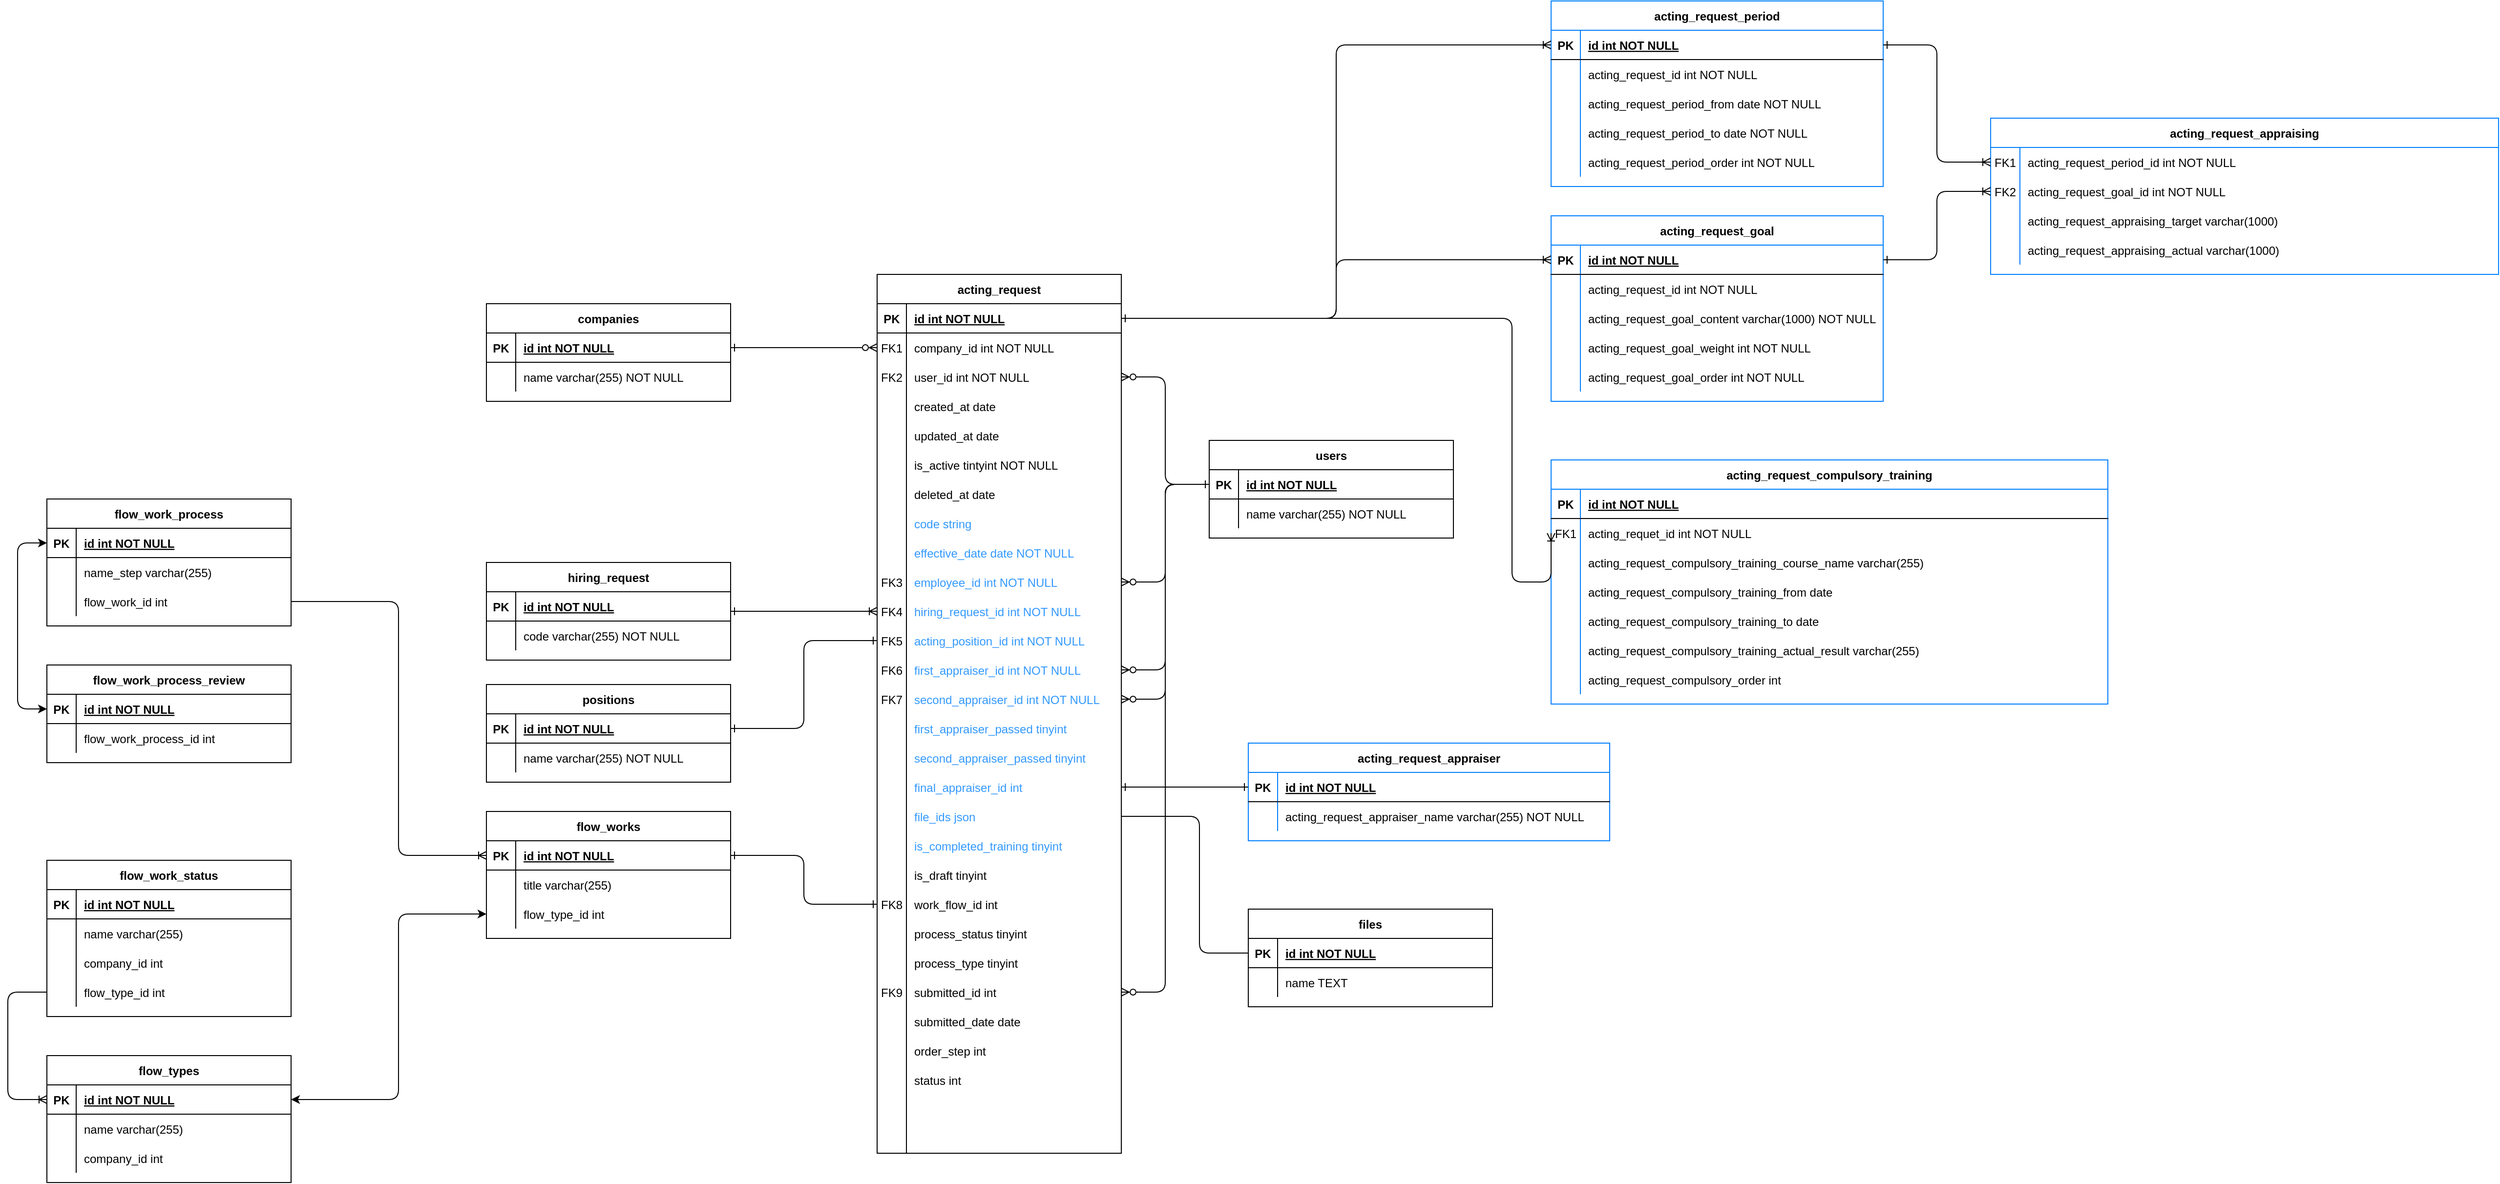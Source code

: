 <mxfile version="22.1.1" type="github">
  <diagram id="R2lEEEUBdFMjLlhIrx00" name="Page-1">
    <mxGraphModel dx="2443" dy="1949" grid="1" gridSize="10" guides="1" tooltips="1" connect="1" arrows="1" fold="1" page="1" pageScale="1" pageWidth="850" pageHeight="1100" math="0" shadow="0" extFonts="Permanent Marker^https://fonts.googleapis.com/css?family=Permanent+Marker">
      <root>
        <mxCell id="0" />
        <mxCell id="1" parent="0" />
        <mxCell id="C-vyLk0tnHw3VtMMgP7b-1" value="" style="edgeStyle=entityRelationEdgeStyle;endArrow=ERzeroToMany;startArrow=ERone;endFill=0;startFill=0;" parent="1" source="C-vyLk0tnHw3VtMMgP7b-24" target="C-vyLk0tnHw3VtMMgP7b-6" edge="1">
          <mxGeometry width="100" height="100" relative="1" as="geometry">
            <mxPoint x="340" y="720" as="sourcePoint" />
            <mxPoint x="440" y="620" as="targetPoint" />
          </mxGeometry>
        </mxCell>
        <mxCell id="C-vyLk0tnHw3VtMMgP7b-2" value="acting_request" style="shape=table;startSize=30;container=1;collapsible=1;childLayout=tableLayout;fixedRows=1;rowLines=0;fontStyle=1;align=center;resizeLast=1;" parent="1" vertex="1">
          <mxGeometry x="410" y="130" width="250" height="900" as="geometry">
            <mxRectangle x="410" y="130" width="130" height="30" as="alternateBounds" />
          </mxGeometry>
        </mxCell>
        <mxCell id="C-vyLk0tnHw3VtMMgP7b-3" value="" style="shape=partialRectangle;collapsible=0;dropTarget=0;pointerEvents=0;fillColor=none;points=[[0,0.5],[1,0.5]];portConstraint=eastwest;top=0;left=0;right=0;bottom=1;" parent="C-vyLk0tnHw3VtMMgP7b-2" vertex="1">
          <mxGeometry y="30" width="250" height="30" as="geometry" />
        </mxCell>
        <mxCell id="C-vyLk0tnHw3VtMMgP7b-4" value="PK" style="shape=partialRectangle;overflow=hidden;connectable=0;fillColor=none;top=0;left=0;bottom=0;right=0;fontStyle=1;" parent="C-vyLk0tnHw3VtMMgP7b-3" vertex="1">
          <mxGeometry width="30" height="30" as="geometry">
            <mxRectangle width="30" height="30" as="alternateBounds" />
          </mxGeometry>
        </mxCell>
        <mxCell id="C-vyLk0tnHw3VtMMgP7b-5" value="id int NOT NULL " style="shape=partialRectangle;overflow=hidden;connectable=0;fillColor=none;top=0;left=0;bottom=0;right=0;align=left;spacingLeft=6;fontStyle=5;" parent="C-vyLk0tnHw3VtMMgP7b-3" vertex="1">
          <mxGeometry x="30" width="220" height="30" as="geometry">
            <mxRectangle width="220" height="30" as="alternateBounds" />
          </mxGeometry>
        </mxCell>
        <mxCell id="C-vyLk0tnHw3VtMMgP7b-6" value="" style="shape=partialRectangle;collapsible=0;dropTarget=0;pointerEvents=0;fillColor=none;points=[[0,0.5],[1,0.5]];portConstraint=eastwest;top=0;left=0;right=0;bottom=0;" parent="C-vyLk0tnHw3VtMMgP7b-2" vertex="1">
          <mxGeometry y="60" width="250" height="30" as="geometry" />
        </mxCell>
        <mxCell id="C-vyLk0tnHw3VtMMgP7b-7" value="FK1" style="shape=partialRectangle;overflow=hidden;connectable=0;fillColor=none;top=0;left=0;bottom=0;right=0;" parent="C-vyLk0tnHw3VtMMgP7b-6" vertex="1">
          <mxGeometry width="30" height="30" as="geometry">
            <mxRectangle width="30" height="30" as="alternateBounds" />
          </mxGeometry>
        </mxCell>
        <mxCell id="C-vyLk0tnHw3VtMMgP7b-8" value="company_id int NOT NULL" style="shape=partialRectangle;overflow=hidden;connectable=0;fillColor=none;top=0;left=0;bottom=0;right=0;align=left;spacingLeft=6;" parent="C-vyLk0tnHw3VtMMgP7b-6" vertex="1">
          <mxGeometry x="30" width="220" height="30" as="geometry">
            <mxRectangle width="220" height="30" as="alternateBounds" />
          </mxGeometry>
        </mxCell>
        <mxCell id="C-vyLk0tnHw3VtMMgP7b-9" value="" style="shape=partialRectangle;collapsible=0;dropTarget=0;pointerEvents=0;fillColor=none;points=[[0,0.5],[1,0.5]];portConstraint=eastwest;top=0;left=0;right=0;bottom=0;" parent="C-vyLk0tnHw3VtMMgP7b-2" vertex="1">
          <mxGeometry y="90" width="250" height="30" as="geometry" />
        </mxCell>
        <mxCell id="C-vyLk0tnHw3VtMMgP7b-10" value="FK2" style="shape=partialRectangle;overflow=hidden;connectable=0;fillColor=none;top=0;left=0;bottom=0;right=0;" parent="C-vyLk0tnHw3VtMMgP7b-9" vertex="1">
          <mxGeometry width="30" height="30" as="geometry">
            <mxRectangle width="30" height="30" as="alternateBounds" />
          </mxGeometry>
        </mxCell>
        <mxCell id="C-vyLk0tnHw3VtMMgP7b-11" value="user_id int NOT NULL" style="shape=partialRectangle;overflow=hidden;connectable=0;fillColor=none;top=0;left=0;bottom=0;right=0;align=left;spacingLeft=6;" parent="C-vyLk0tnHw3VtMMgP7b-9" vertex="1">
          <mxGeometry x="30" width="220" height="30" as="geometry">
            <mxRectangle width="220" height="30" as="alternateBounds" />
          </mxGeometry>
        </mxCell>
        <mxCell id="NcRtBpaslJ4MU7H3hKpV-1" style="shape=partialRectangle;collapsible=0;dropTarget=0;pointerEvents=0;fillColor=none;points=[[0,0.5],[1,0.5]];portConstraint=eastwest;top=0;left=0;right=0;bottom=0;" parent="C-vyLk0tnHw3VtMMgP7b-2" vertex="1">
          <mxGeometry y="120" width="250" height="30" as="geometry" />
        </mxCell>
        <mxCell id="NcRtBpaslJ4MU7H3hKpV-2" style="shape=partialRectangle;overflow=hidden;connectable=0;fillColor=none;top=0;left=0;bottom=0;right=0;" parent="NcRtBpaslJ4MU7H3hKpV-1" vertex="1">
          <mxGeometry width="30" height="30" as="geometry">
            <mxRectangle width="30" height="30" as="alternateBounds" />
          </mxGeometry>
        </mxCell>
        <mxCell id="NcRtBpaslJ4MU7H3hKpV-3" value="created_at date" style="shape=partialRectangle;overflow=hidden;connectable=0;fillColor=none;top=0;left=0;bottom=0;right=0;align=left;spacingLeft=6;" parent="NcRtBpaslJ4MU7H3hKpV-1" vertex="1">
          <mxGeometry x="30" width="220" height="30" as="geometry">
            <mxRectangle width="220" height="30" as="alternateBounds" />
          </mxGeometry>
        </mxCell>
        <mxCell id="NcRtBpaslJ4MU7H3hKpV-4" style="shape=partialRectangle;collapsible=0;dropTarget=0;pointerEvents=0;fillColor=none;points=[[0,0.5],[1,0.5]];portConstraint=eastwest;top=0;left=0;right=0;bottom=0;" parent="C-vyLk0tnHw3VtMMgP7b-2" vertex="1">
          <mxGeometry y="150" width="250" height="30" as="geometry" />
        </mxCell>
        <mxCell id="NcRtBpaslJ4MU7H3hKpV-5" style="shape=partialRectangle;overflow=hidden;connectable=0;fillColor=none;top=0;left=0;bottom=0;right=0;" parent="NcRtBpaslJ4MU7H3hKpV-4" vertex="1">
          <mxGeometry width="30" height="30" as="geometry">
            <mxRectangle width="30" height="30" as="alternateBounds" />
          </mxGeometry>
        </mxCell>
        <mxCell id="NcRtBpaslJ4MU7H3hKpV-6" value="updated_at date" style="shape=partialRectangle;overflow=hidden;connectable=0;fillColor=none;top=0;left=0;bottom=0;right=0;align=left;spacingLeft=6;" parent="NcRtBpaslJ4MU7H3hKpV-4" vertex="1">
          <mxGeometry x="30" width="220" height="30" as="geometry">
            <mxRectangle width="220" height="30" as="alternateBounds" />
          </mxGeometry>
        </mxCell>
        <mxCell id="NcRtBpaslJ4MU7H3hKpV-44" style="shape=partialRectangle;collapsible=0;dropTarget=0;pointerEvents=0;fillColor=none;points=[[0,0.5],[1,0.5]];portConstraint=eastwest;top=0;left=0;right=0;bottom=0;" parent="C-vyLk0tnHw3VtMMgP7b-2" vertex="1">
          <mxGeometry y="180" width="250" height="30" as="geometry" />
        </mxCell>
        <mxCell id="NcRtBpaslJ4MU7H3hKpV-45" style="shape=partialRectangle;overflow=hidden;connectable=0;fillColor=none;top=0;left=0;bottom=0;right=0;" parent="NcRtBpaslJ4MU7H3hKpV-44" vertex="1">
          <mxGeometry width="30" height="30" as="geometry">
            <mxRectangle width="30" height="30" as="alternateBounds" />
          </mxGeometry>
        </mxCell>
        <mxCell id="NcRtBpaslJ4MU7H3hKpV-46" value="is_active tintyint NOT NULL" style="shape=partialRectangle;overflow=hidden;connectable=0;fillColor=none;top=0;left=0;bottom=0;right=0;align=left;spacingLeft=6;" parent="NcRtBpaslJ4MU7H3hKpV-44" vertex="1">
          <mxGeometry x="30" width="220" height="30" as="geometry">
            <mxRectangle width="220" height="30" as="alternateBounds" />
          </mxGeometry>
        </mxCell>
        <mxCell id="NcRtBpaslJ4MU7H3hKpV-23" style="shape=partialRectangle;collapsible=0;dropTarget=0;pointerEvents=0;fillColor=none;points=[[0,0.5],[1,0.5]];portConstraint=eastwest;top=0;left=0;right=0;bottom=0;" parent="C-vyLk0tnHw3VtMMgP7b-2" vertex="1">
          <mxGeometry y="210" width="250" height="30" as="geometry" />
        </mxCell>
        <mxCell id="NcRtBpaslJ4MU7H3hKpV-24" style="shape=partialRectangle;overflow=hidden;connectable=0;fillColor=none;top=0;left=0;bottom=0;right=0;" parent="NcRtBpaslJ4MU7H3hKpV-23" vertex="1">
          <mxGeometry width="30" height="30" as="geometry">
            <mxRectangle width="30" height="30" as="alternateBounds" />
          </mxGeometry>
        </mxCell>
        <mxCell id="NcRtBpaslJ4MU7H3hKpV-25" value="deleted_at date" style="shape=partialRectangle;overflow=hidden;connectable=0;fillColor=none;top=0;left=0;bottom=0;right=0;align=left;spacingLeft=6;" parent="NcRtBpaslJ4MU7H3hKpV-23" vertex="1">
          <mxGeometry x="30" width="220" height="30" as="geometry">
            <mxRectangle width="220" height="30" as="alternateBounds" />
          </mxGeometry>
        </mxCell>
        <mxCell id="NcRtBpaslJ4MU7H3hKpV-7" style="shape=partialRectangle;collapsible=0;dropTarget=0;pointerEvents=0;fillColor=none;points=[[0,0.5],[1,0.5]];portConstraint=eastwest;top=0;left=0;right=0;bottom=0;shadow=0;fontStyle=0" parent="C-vyLk0tnHw3VtMMgP7b-2" vertex="1">
          <mxGeometry y="240" width="250" height="30" as="geometry" />
        </mxCell>
        <mxCell id="NcRtBpaslJ4MU7H3hKpV-8" style="shape=partialRectangle;overflow=hidden;connectable=0;fillColor=none;top=0;left=0;bottom=0;right=0;" parent="NcRtBpaslJ4MU7H3hKpV-7" vertex="1">
          <mxGeometry width="30" height="30" as="geometry">
            <mxRectangle width="30" height="30" as="alternateBounds" />
          </mxGeometry>
        </mxCell>
        <mxCell id="NcRtBpaslJ4MU7H3hKpV-9" value="code string" style="shape=partialRectangle;overflow=hidden;connectable=0;fillColor=none;top=0;left=0;bottom=0;right=0;align=left;spacingLeft=6;fontColor=#3399FF;" parent="NcRtBpaslJ4MU7H3hKpV-7" vertex="1">
          <mxGeometry x="30" width="220" height="30" as="geometry">
            <mxRectangle width="220" height="30" as="alternateBounds" />
          </mxGeometry>
        </mxCell>
        <mxCell id="NcRtBpaslJ4MU7H3hKpV-10" style="shape=partialRectangle;collapsible=0;dropTarget=0;pointerEvents=0;fillColor=none;points=[[0,0.5],[1,0.5]];portConstraint=eastwest;top=0;left=0;right=0;bottom=0;" parent="C-vyLk0tnHw3VtMMgP7b-2" vertex="1">
          <mxGeometry y="270" width="250" height="30" as="geometry" />
        </mxCell>
        <mxCell id="NcRtBpaslJ4MU7H3hKpV-11" style="shape=partialRectangle;overflow=hidden;connectable=0;fillColor=none;top=0;left=0;bottom=0;right=0;" parent="NcRtBpaslJ4MU7H3hKpV-10" vertex="1">
          <mxGeometry width="30" height="30" as="geometry">
            <mxRectangle width="30" height="30" as="alternateBounds" />
          </mxGeometry>
        </mxCell>
        <mxCell id="NcRtBpaslJ4MU7H3hKpV-12" value="effective_date date NOT NULL" style="shape=partialRectangle;overflow=hidden;connectable=0;fillColor=none;top=0;left=0;bottom=0;right=0;align=left;spacingLeft=6;fontColor=#3399FF;" parent="NcRtBpaslJ4MU7H3hKpV-10" vertex="1">
          <mxGeometry x="30" width="220" height="30" as="geometry">
            <mxRectangle width="220" height="30" as="alternateBounds" />
          </mxGeometry>
        </mxCell>
        <mxCell id="NcRtBpaslJ4MU7H3hKpV-32" style="shape=partialRectangle;collapsible=0;dropTarget=0;pointerEvents=0;fillColor=none;points=[[0,0.5],[1,0.5]];portConstraint=eastwest;top=0;left=0;right=0;bottom=0;" parent="C-vyLk0tnHw3VtMMgP7b-2" vertex="1">
          <mxGeometry y="300" width="250" height="30" as="geometry" />
        </mxCell>
        <mxCell id="NcRtBpaslJ4MU7H3hKpV-33" value="FK3" style="shape=partialRectangle;overflow=hidden;connectable=0;fillColor=none;top=0;left=0;bottom=0;right=0;" parent="NcRtBpaslJ4MU7H3hKpV-32" vertex="1">
          <mxGeometry width="30" height="30" as="geometry">
            <mxRectangle width="30" height="30" as="alternateBounds" />
          </mxGeometry>
        </mxCell>
        <mxCell id="NcRtBpaslJ4MU7H3hKpV-34" value="employee_id int NOT NULL" style="shape=partialRectangle;overflow=hidden;connectable=0;fillColor=none;top=0;left=0;bottom=0;right=0;align=left;spacingLeft=6;fontColor=#3399FF;" parent="NcRtBpaslJ4MU7H3hKpV-32" vertex="1">
          <mxGeometry x="30" width="220" height="30" as="geometry">
            <mxRectangle width="220" height="30" as="alternateBounds" />
          </mxGeometry>
        </mxCell>
        <mxCell id="NcRtBpaslJ4MU7H3hKpV-35" style="shape=partialRectangle;collapsible=0;dropTarget=0;pointerEvents=0;fillColor=none;points=[[0,0.5],[1,0.5]];portConstraint=eastwest;top=0;left=0;right=0;bottom=0;" parent="C-vyLk0tnHw3VtMMgP7b-2" vertex="1">
          <mxGeometry y="330" width="250" height="30" as="geometry" />
        </mxCell>
        <mxCell id="NcRtBpaslJ4MU7H3hKpV-36" value="FK4" style="shape=partialRectangle;overflow=hidden;connectable=0;fillColor=none;top=0;left=0;bottom=0;right=0;" parent="NcRtBpaslJ4MU7H3hKpV-35" vertex="1">
          <mxGeometry width="30" height="30" as="geometry">
            <mxRectangle width="30" height="30" as="alternateBounds" />
          </mxGeometry>
        </mxCell>
        <mxCell id="NcRtBpaslJ4MU7H3hKpV-37" value="hiring_request_id int NOT NULL" style="shape=partialRectangle;overflow=hidden;connectable=0;fillColor=none;top=0;left=0;bottom=0;right=0;align=left;spacingLeft=6;fontColor=#3399FF;" parent="NcRtBpaslJ4MU7H3hKpV-35" vertex="1">
          <mxGeometry x="30" width="220" height="30" as="geometry">
            <mxRectangle width="220" height="30" as="alternateBounds" />
          </mxGeometry>
        </mxCell>
        <mxCell id="NcRtBpaslJ4MU7H3hKpV-14" style="shape=partialRectangle;collapsible=0;dropTarget=0;pointerEvents=0;fillColor=none;points=[[0,0.5],[1,0.5]];portConstraint=eastwest;top=0;left=0;right=0;bottom=0;" parent="C-vyLk0tnHw3VtMMgP7b-2" vertex="1">
          <mxGeometry y="360" width="250" height="30" as="geometry" />
        </mxCell>
        <mxCell id="NcRtBpaslJ4MU7H3hKpV-15" value="FK5" style="shape=partialRectangle;overflow=hidden;connectable=0;fillColor=none;top=0;left=0;bottom=0;right=0;" parent="NcRtBpaslJ4MU7H3hKpV-14" vertex="1">
          <mxGeometry width="30" height="30" as="geometry">
            <mxRectangle width="30" height="30" as="alternateBounds" />
          </mxGeometry>
        </mxCell>
        <mxCell id="NcRtBpaslJ4MU7H3hKpV-16" value="acting_position_id int NOT NULL" style="shape=partialRectangle;overflow=hidden;connectable=0;fillColor=none;top=0;left=0;bottom=0;right=0;align=left;spacingLeft=6;fontColor=#3399FF;" parent="NcRtBpaslJ4MU7H3hKpV-14" vertex="1">
          <mxGeometry x="30" width="220" height="30" as="geometry">
            <mxRectangle width="220" height="30" as="alternateBounds" />
          </mxGeometry>
        </mxCell>
        <mxCell id="NcRtBpaslJ4MU7H3hKpV-17" style="shape=partialRectangle;collapsible=0;dropTarget=0;pointerEvents=0;fillColor=none;points=[[0,0.5],[1,0.5]];portConstraint=eastwest;top=0;left=0;right=0;bottom=0;" parent="C-vyLk0tnHw3VtMMgP7b-2" vertex="1">
          <mxGeometry y="390" width="250" height="30" as="geometry" />
        </mxCell>
        <mxCell id="NcRtBpaslJ4MU7H3hKpV-18" value="FK6" style="shape=partialRectangle;overflow=hidden;connectable=0;fillColor=none;top=0;left=0;bottom=0;right=0;" parent="NcRtBpaslJ4MU7H3hKpV-17" vertex="1">
          <mxGeometry width="30" height="30" as="geometry">
            <mxRectangle width="30" height="30" as="alternateBounds" />
          </mxGeometry>
        </mxCell>
        <mxCell id="NcRtBpaslJ4MU7H3hKpV-19" value="first_appraiser_id int NOT NULL" style="shape=partialRectangle;overflow=hidden;connectable=0;fillColor=none;top=0;left=0;bottom=0;right=0;align=left;spacingLeft=6;fontColor=#3399FF;" parent="NcRtBpaslJ4MU7H3hKpV-17" vertex="1">
          <mxGeometry x="30" width="220" height="30" as="geometry">
            <mxRectangle width="220" height="30" as="alternateBounds" />
          </mxGeometry>
        </mxCell>
        <mxCell id="NcRtBpaslJ4MU7H3hKpV-20" style="shape=partialRectangle;collapsible=0;dropTarget=0;pointerEvents=0;fillColor=none;points=[[0,0.5],[1,0.5]];portConstraint=eastwest;top=0;left=0;right=0;bottom=0;" parent="C-vyLk0tnHw3VtMMgP7b-2" vertex="1">
          <mxGeometry y="420" width="250" height="30" as="geometry" />
        </mxCell>
        <mxCell id="NcRtBpaslJ4MU7H3hKpV-21" value="FK7" style="shape=partialRectangle;overflow=hidden;connectable=0;fillColor=none;top=0;left=0;bottom=0;right=0;" parent="NcRtBpaslJ4MU7H3hKpV-20" vertex="1">
          <mxGeometry width="30" height="30" as="geometry">
            <mxRectangle width="30" height="30" as="alternateBounds" />
          </mxGeometry>
        </mxCell>
        <mxCell id="NcRtBpaslJ4MU7H3hKpV-22" value="second_appraiser_id int NOT NULL" style="shape=partialRectangle;overflow=hidden;connectable=0;fillColor=none;top=0;left=0;bottom=0;right=0;align=left;spacingLeft=6;fontColor=#3399FF;" parent="NcRtBpaslJ4MU7H3hKpV-20" vertex="1">
          <mxGeometry x="30" width="220" height="30" as="geometry">
            <mxRectangle width="220" height="30" as="alternateBounds" />
          </mxGeometry>
        </mxCell>
        <mxCell id="NcRtBpaslJ4MU7H3hKpV-72" style="shape=partialRectangle;collapsible=0;dropTarget=0;pointerEvents=0;fillColor=none;points=[[0,0.5],[1,0.5]];portConstraint=eastwest;top=0;left=0;right=0;bottom=0;" parent="C-vyLk0tnHw3VtMMgP7b-2" vertex="1">
          <mxGeometry y="450" width="250" height="30" as="geometry" />
        </mxCell>
        <mxCell id="NcRtBpaslJ4MU7H3hKpV-73" style="shape=partialRectangle;overflow=hidden;connectable=0;fillColor=none;top=0;left=0;bottom=0;right=0;" parent="NcRtBpaslJ4MU7H3hKpV-72" vertex="1">
          <mxGeometry width="30" height="30" as="geometry">
            <mxRectangle width="30" height="30" as="alternateBounds" />
          </mxGeometry>
        </mxCell>
        <mxCell id="NcRtBpaslJ4MU7H3hKpV-74" value="first_appraiser_passed tinyint" style="shape=partialRectangle;overflow=hidden;connectable=0;fillColor=none;top=0;left=0;bottom=0;right=0;align=left;spacingLeft=6;fontColor=#3399FF;" parent="NcRtBpaslJ4MU7H3hKpV-72" vertex="1">
          <mxGeometry x="30" width="220" height="30" as="geometry">
            <mxRectangle width="220" height="30" as="alternateBounds" />
          </mxGeometry>
        </mxCell>
        <mxCell id="NcRtBpaslJ4MU7H3hKpV-75" style="shape=partialRectangle;collapsible=0;dropTarget=0;pointerEvents=0;fillColor=none;points=[[0,0.5],[1,0.5]];portConstraint=eastwest;top=0;left=0;right=0;bottom=0;" parent="C-vyLk0tnHw3VtMMgP7b-2" vertex="1">
          <mxGeometry y="480" width="250" height="30" as="geometry" />
        </mxCell>
        <mxCell id="NcRtBpaslJ4MU7H3hKpV-76" style="shape=partialRectangle;overflow=hidden;connectable=0;fillColor=none;top=0;left=0;bottom=0;right=0;" parent="NcRtBpaslJ4MU7H3hKpV-75" vertex="1">
          <mxGeometry width="30" height="30" as="geometry">
            <mxRectangle width="30" height="30" as="alternateBounds" />
          </mxGeometry>
        </mxCell>
        <mxCell id="NcRtBpaslJ4MU7H3hKpV-77" value="second_appraiser_passed tinyint" style="shape=partialRectangle;overflow=hidden;connectable=0;fillColor=none;top=0;left=0;bottom=0;right=0;align=left;spacingLeft=6;fontColor=#3399FF;" parent="NcRtBpaslJ4MU7H3hKpV-75" vertex="1">
          <mxGeometry x="30" width="220" height="30" as="geometry">
            <mxRectangle width="220" height="30" as="alternateBounds" />
          </mxGeometry>
        </mxCell>
        <mxCell id="NcRtBpaslJ4MU7H3hKpV-78" style="shape=partialRectangle;collapsible=0;dropTarget=0;pointerEvents=0;fillColor=none;points=[[0,0.5],[1,0.5]];portConstraint=eastwest;top=0;left=0;right=0;bottom=0;" parent="C-vyLk0tnHw3VtMMgP7b-2" vertex="1">
          <mxGeometry y="510" width="250" height="30" as="geometry" />
        </mxCell>
        <mxCell id="NcRtBpaslJ4MU7H3hKpV-79" style="shape=partialRectangle;overflow=hidden;connectable=0;fillColor=none;top=0;left=0;bottom=0;right=0;" parent="NcRtBpaslJ4MU7H3hKpV-78" vertex="1">
          <mxGeometry width="30" height="30" as="geometry">
            <mxRectangle width="30" height="30" as="alternateBounds" />
          </mxGeometry>
        </mxCell>
        <mxCell id="NcRtBpaslJ4MU7H3hKpV-80" value="final_appraiser_id int" style="shape=partialRectangle;overflow=hidden;connectable=0;fillColor=none;top=0;left=0;bottom=0;right=0;align=left;spacingLeft=6;fontColor=#3399FF;" parent="NcRtBpaslJ4MU7H3hKpV-78" vertex="1">
          <mxGeometry x="30" width="220" height="30" as="geometry">
            <mxRectangle width="220" height="30" as="alternateBounds" />
          </mxGeometry>
        </mxCell>
        <mxCell id="NcRtBpaslJ4MU7H3hKpV-81" style="shape=partialRectangle;collapsible=0;dropTarget=0;pointerEvents=0;fillColor=none;points=[[0,0.5],[1,0.5]];portConstraint=eastwest;top=0;left=0;right=0;bottom=0;" parent="C-vyLk0tnHw3VtMMgP7b-2" vertex="1">
          <mxGeometry y="540" width="250" height="30" as="geometry" />
        </mxCell>
        <mxCell id="NcRtBpaslJ4MU7H3hKpV-82" style="shape=partialRectangle;overflow=hidden;connectable=0;fillColor=none;top=0;left=0;bottom=0;right=0;" parent="NcRtBpaslJ4MU7H3hKpV-81" vertex="1">
          <mxGeometry width="30" height="30" as="geometry">
            <mxRectangle width="30" height="30" as="alternateBounds" />
          </mxGeometry>
        </mxCell>
        <mxCell id="NcRtBpaslJ4MU7H3hKpV-83" value="file_ids json" style="shape=partialRectangle;overflow=hidden;connectable=0;fillColor=none;top=0;left=0;bottom=0;right=0;align=left;spacingLeft=6;fontColor=#3399FF;" parent="NcRtBpaslJ4MU7H3hKpV-81" vertex="1">
          <mxGeometry x="30" width="220" height="30" as="geometry">
            <mxRectangle width="220" height="30" as="alternateBounds" />
          </mxGeometry>
        </mxCell>
        <mxCell id="NcRtBpaslJ4MU7H3hKpV-84" style="shape=partialRectangle;collapsible=0;dropTarget=0;pointerEvents=0;fillColor=none;points=[[0,0.5],[1,0.5]];portConstraint=eastwest;top=0;left=0;right=0;bottom=0;" parent="C-vyLk0tnHw3VtMMgP7b-2" vertex="1">
          <mxGeometry y="570" width="250" height="30" as="geometry" />
        </mxCell>
        <mxCell id="NcRtBpaslJ4MU7H3hKpV-85" style="shape=partialRectangle;overflow=hidden;connectable=0;fillColor=none;top=0;left=0;bottom=0;right=0;" parent="NcRtBpaslJ4MU7H3hKpV-84" vertex="1">
          <mxGeometry width="30" height="30" as="geometry">
            <mxRectangle width="30" height="30" as="alternateBounds" />
          </mxGeometry>
        </mxCell>
        <mxCell id="NcRtBpaslJ4MU7H3hKpV-86" value="is_completed_training tinyint" style="shape=partialRectangle;overflow=hidden;connectable=0;fillColor=none;top=0;left=0;bottom=0;right=0;align=left;spacingLeft=6;fontColor=#3399FF;" parent="NcRtBpaslJ4MU7H3hKpV-84" vertex="1">
          <mxGeometry x="30" width="220" height="30" as="geometry">
            <mxRectangle width="220" height="30" as="alternateBounds" />
          </mxGeometry>
        </mxCell>
        <mxCell id="NcRtBpaslJ4MU7H3hKpV-26" style="shape=partialRectangle;collapsible=0;dropTarget=0;pointerEvents=0;fillColor=none;points=[[0,0.5],[1,0.5]];portConstraint=eastwest;top=0;left=0;right=0;bottom=0;" parent="C-vyLk0tnHw3VtMMgP7b-2" vertex="1">
          <mxGeometry y="600" width="250" height="30" as="geometry" />
        </mxCell>
        <mxCell id="NcRtBpaslJ4MU7H3hKpV-27" style="shape=partialRectangle;overflow=hidden;connectable=0;fillColor=none;top=0;left=0;bottom=0;right=0;" parent="NcRtBpaslJ4MU7H3hKpV-26" vertex="1">
          <mxGeometry width="30" height="30" as="geometry">
            <mxRectangle width="30" height="30" as="alternateBounds" />
          </mxGeometry>
        </mxCell>
        <mxCell id="NcRtBpaslJ4MU7H3hKpV-28" value="is_draft tinyint" style="shape=partialRectangle;overflow=hidden;connectable=0;fillColor=none;top=0;left=0;bottom=0;right=0;align=left;spacingLeft=6;" parent="NcRtBpaslJ4MU7H3hKpV-26" vertex="1">
          <mxGeometry x="30" width="220" height="30" as="geometry">
            <mxRectangle width="220" height="30" as="alternateBounds" />
          </mxGeometry>
        </mxCell>
        <mxCell id="NcRtBpaslJ4MU7H3hKpV-29" style="shape=partialRectangle;collapsible=0;dropTarget=0;pointerEvents=0;fillColor=none;points=[[0,0.5],[1,0.5]];portConstraint=eastwest;top=0;left=0;right=0;bottom=0;" parent="C-vyLk0tnHw3VtMMgP7b-2" vertex="1">
          <mxGeometry y="630" width="250" height="30" as="geometry" />
        </mxCell>
        <mxCell id="NcRtBpaslJ4MU7H3hKpV-30" value="FK8" style="shape=partialRectangle;overflow=hidden;connectable=0;fillColor=none;top=0;left=0;bottom=0;right=0;" parent="NcRtBpaslJ4MU7H3hKpV-29" vertex="1">
          <mxGeometry width="30" height="30" as="geometry">
            <mxRectangle width="30" height="30" as="alternateBounds" />
          </mxGeometry>
        </mxCell>
        <mxCell id="NcRtBpaslJ4MU7H3hKpV-31" value="work_flow_id int" style="shape=partialRectangle;overflow=hidden;connectable=0;fillColor=none;top=0;left=0;bottom=0;right=0;align=left;spacingLeft=6;" parent="NcRtBpaslJ4MU7H3hKpV-29" vertex="1">
          <mxGeometry x="30" width="220" height="30" as="geometry">
            <mxRectangle width="220" height="30" as="alternateBounds" />
          </mxGeometry>
        </mxCell>
        <mxCell id="NcRtBpaslJ4MU7H3hKpV-38" style="shape=partialRectangle;collapsible=0;dropTarget=0;pointerEvents=0;fillColor=none;points=[[0,0.5],[1,0.5]];portConstraint=eastwest;top=0;left=0;right=0;bottom=0;" parent="C-vyLk0tnHw3VtMMgP7b-2" vertex="1">
          <mxGeometry y="660" width="250" height="30" as="geometry" />
        </mxCell>
        <mxCell id="NcRtBpaslJ4MU7H3hKpV-39" style="shape=partialRectangle;overflow=hidden;connectable=0;fillColor=none;top=0;left=0;bottom=0;right=0;" parent="NcRtBpaslJ4MU7H3hKpV-38" vertex="1">
          <mxGeometry width="30" height="30" as="geometry">
            <mxRectangle width="30" height="30" as="alternateBounds" />
          </mxGeometry>
        </mxCell>
        <mxCell id="NcRtBpaslJ4MU7H3hKpV-40" value="process_status tinyint" style="shape=partialRectangle;overflow=hidden;connectable=0;fillColor=none;top=0;left=0;bottom=0;right=0;align=left;spacingLeft=6;" parent="NcRtBpaslJ4MU7H3hKpV-38" vertex="1">
          <mxGeometry x="30" width="220" height="30" as="geometry">
            <mxRectangle width="220" height="30" as="alternateBounds" />
          </mxGeometry>
        </mxCell>
        <mxCell id="NcRtBpaslJ4MU7H3hKpV-41" style="shape=partialRectangle;collapsible=0;dropTarget=0;pointerEvents=0;fillColor=none;points=[[0,0.5],[1,0.5]];portConstraint=eastwest;top=0;left=0;right=0;bottom=0;" parent="C-vyLk0tnHw3VtMMgP7b-2" vertex="1">
          <mxGeometry y="690" width="250" height="30" as="geometry" />
        </mxCell>
        <mxCell id="NcRtBpaslJ4MU7H3hKpV-42" style="shape=partialRectangle;overflow=hidden;connectable=0;fillColor=none;top=0;left=0;bottom=0;right=0;" parent="NcRtBpaslJ4MU7H3hKpV-41" vertex="1">
          <mxGeometry width="30" height="30" as="geometry">
            <mxRectangle width="30" height="30" as="alternateBounds" />
          </mxGeometry>
        </mxCell>
        <mxCell id="NcRtBpaslJ4MU7H3hKpV-43" value="process_type tinyint" style="shape=partialRectangle;overflow=hidden;connectable=0;fillColor=none;top=0;left=0;bottom=0;right=0;align=left;spacingLeft=6;" parent="NcRtBpaslJ4MU7H3hKpV-41" vertex="1">
          <mxGeometry x="30" width="220" height="30" as="geometry">
            <mxRectangle width="220" height="30" as="alternateBounds" />
          </mxGeometry>
        </mxCell>
        <mxCell id="NcRtBpaslJ4MU7H3hKpV-47" style="shape=partialRectangle;collapsible=0;dropTarget=0;pointerEvents=0;fillColor=none;points=[[0,0.5],[1,0.5]];portConstraint=eastwest;top=0;left=0;right=0;bottom=0;" parent="C-vyLk0tnHw3VtMMgP7b-2" vertex="1">
          <mxGeometry y="720" width="250" height="30" as="geometry" />
        </mxCell>
        <mxCell id="NcRtBpaslJ4MU7H3hKpV-48" value="FK9" style="shape=partialRectangle;overflow=hidden;connectable=0;fillColor=none;top=0;left=0;bottom=0;right=0;" parent="NcRtBpaslJ4MU7H3hKpV-47" vertex="1">
          <mxGeometry width="30" height="30" as="geometry">
            <mxRectangle width="30" height="30" as="alternateBounds" />
          </mxGeometry>
        </mxCell>
        <mxCell id="NcRtBpaslJ4MU7H3hKpV-49" value="submitted_id int" style="shape=partialRectangle;overflow=hidden;connectable=0;fillColor=none;top=0;left=0;bottom=0;right=0;align=left;spacingLeft=6;" parent="NcRtBpaslJ4MU7H3hKpV-47" vertex="1">
          <mxGeometry x="30" width="220" height="30" as="geometry">
            <mxRectangle width="220" height="30" as="alternateBounds" />
          </mxGeometry>
        </mxCell>
        <mxCell id="NcRtBpaslJ4MU7H3hKpV-50" style="shape=partialRectangle;collapsible=0;dropTarget=0;pointerEvents=0;fillColor=none;points=[[0,0.5],[1,0.5]];portConstraint=eastwest;top=0;left=0;right=0;bottom=0;" parent="C-vyLk0tnHw3VtMMgP7b-2" vertex="1">
          <mxGeometry y="750" width="250" height="30" as="geometry" />
        </mxCell>
        <mxCell id="NcRtBpaslJ4MU7H3hKpV-51" value="" style="shape=partialRectangle;overflow=hidden;connectable=0;fillColor=none;top=0;left=0;bottom=0;right=0;" parent="NcRtBpaslJ4MU7H3hKpV-50" vertex="1">
          <mxGeometry width="30" height="30" as="geometry">
            <mxRectangle width="30" height="30" as="alternateBounds" />
          </mxGeometry>
        </mxCell>
        <mxCell id="NcRtBpaslJ4MU7H3hKpV-52" value="submitted_date date" style="shape=partialRectangle;overflow=hidden;connectable=0;fillColor=none;top=0;left=0;bottom=0;right=0;align=left;spacingLeft=6;" parent="NcRtBpaslJ4MU7H3hKpV-50" vertex="1">
          <mxGeometry x="30" width="220" height="30" as="geometry">
            <mxRectangle width="220" height="30" as="alternateBounds" />
          </mxGeometry>
        </mxCell>
        <mxCell id="NcRtBpaslJ4MU7H3hKpV-60" style="shape=partialRectangle;collapsible=0;dropTarget=0;pointerEvents=0;fillColor=none;points=[[0,0.5],[1,0.5]];portConstraint=eastwest;top=0;left=0;right=0;bottom=0;" parent="C-vyLk0tnHw3VtMMgP7b-2" vertex="1">
          <mxGeometry y="780" width="250" height="30" as="geometry" />
        </mxCell>
        <mxCell id="NcRtBpaslJ4MU7H3hKpV-61" style="shape=partialRectangle;overflow=hidden;connectable=0;fillColor=none;top=0;left=0;bottom=0;right=0;" parent="NcRtBpaslJ4MU7H3hKpV-60" vertex="1">
          <mxGeometry width="30" height="30" as="geometry">
            <mxRectangle width="30" height="30" as="alternateBounds" />
          </mxGeometry>
        </mxCell>
        <mxCell id="NcRtBpaslJ4MU7H3hKpV-62" value="order_step int" style="shape=partialRectangle;overflow=hidden;connectable=0;fillColor=none;top=0;left=0;bottom=0;right=0;align=left;spacingLeft=6;" parent="NcRtBpaslJ4MU7H3hKpV-60" vertex="1">
          <mxGeometry x="30" width="220" height="30" as="geometry">
            <mxRectangle width="220" height="30" as="alternateBounds" />
          </mxGeometry>
        </mxCell>
        <mxCell id="NcRtBpaslJ4MU7H3hKpV-63" style="shape=partialRectangle;collapsible=0;dropTarget=0;pointerEvents=0;fillColor=none;points=[[0,0.5],[1,0.5]];portConstraint=eastwest;top=0;left=0;right=0;bottom=0;" parent="C-vyLk0tnHw3VtMMgP7b-2" vertex="1">
          <mxGeometry y="810" width="250" height="30" as="geometry" />
        </mxCell>
        <mxCell id="NcRtBpaslJ4MU7H3hKpV-64" style="shape=partialRectangle;overflow=hidden;connectable=0;fillColor=none;top=0;left=0;bottom=0;right=0;" parent="NcRtBpaslJ4MU7H3hKpV-63" vertex="1">
          <mxGeometry width="30" height="30" as="geometry">
            <mxRectangle width="30" height="30" as="alternateBounds" />
          </mxGeometry>
        </mxCell>
        <mxCell id="NcRtBpaslJ4MU7H3hKpV-65" value="status int" style="shape=partialRectangle;overflow=hidden;connectable=0;fillColor=none;top=0;left=0;bottom=0;right=0;align=left;spacingLeft=6;" parent="NcRtBpaslJ4MU7H3hKpV-63" vertex="1">
          <mxGeometry x="30" width="220" height="30" as="geometry">
            <mxRectangle width="220" height="30" as="alternateBounds" />
          </mxGeometry>
        </mxCell>
        <mxCell id="NcRtBpaslJ4MU7H3hKpV-66" style="shape=partialRectangle;collapsible=0;dropTarget=0;pointerEvents=0;fillColor=none;points=[[0,0.5],[1,0.5]];portConstraint=eastwest;top=0;left=0;right=0;bottom=0;" parent="C-vyLk0tnHw3VtMMgP7b-2" vertex="1">
          <mxGeometry y="840" width="250" height="30" as="geometry" />
        </mxCell>
        <mxCell id="NcRtBpaslJ4MU7H3hKpV-67" style="shape=partialRectangle;overflow=hidden;connectable=0;fillColor=none;top=0;left=0;bottom=0;right=0;" parent="NcRtBpaslJ4MU7H3hKpV-66" vertex="1">
          <mxGeometry width="30" height="30" as="geometry">
            <mxRectangle width="30" height="30" as="alternateBounds" />
          </mxGeometry>
        </mxCell>
        <mxCell id="NcRtBpaslJ4MU7H3hKpV-68" style="shape=partialRectangle;overflow=hidden;connectable=0;fillColor=none;top=0;left=0;bottom=0;right=0;align=left;spacingLeft=6;" parent="NcRtBpaslJ4MU7H3hKpV-66" vertex="1">
          <mxGeometry x="30" width="220" height="30" as="geometry">
            <mxRectangle width="220" height="30" as="alternateBounds" />
          </mxGeometry>
        </mxCell>
        <mxCell id="acy_TaCbtde886q9SEbO-2" style="shape=partialRectangle;collapsible=0;dropTarget=0;pointerEvents=0;fillColor=none;points=[[0,0.5],[1,0.5]];portConstraint=eastwest;top=0;left=0;right=0;bottom=0;" parent="C-vyLk0tnHw3VtMMgP7b-2" vertex="1">
          <mxGeometry y="870" width="250" height="30" as="geometry" />
        </mxCell>
        <mxCell id="acy_TaCbtde886q9SEbO-3" style="shape=partialRectangle;overflow=hidden;connectable=0;fillColor=none;top=0;left=0;bottom=0;right=0;" parent="acy_TaCbtde886q9SEbO-2" vertex="1">
          <mxGeometry width="30" height="30" as="geometry">
            <mxRectangle width="30" height="30" as="alternateBounds" />
          </mxGeometry>
        </mxCell>
        <mxCell id="acy_TaCbtde886q9SEbO-4" style="shape=partialRectangle;overflow=hidden;connectable=0;fillColor=none;top=0;left=0;bottom=0;right=0;align=left;spacingLeft=6;" parent="acy_TaCbtde886q9SEbO-2" vertex="1">
          <mxGeometry x="30" width="220" height="30" as="geometry">
            <mxRectangle width="220" height="30" as="alternateBounds" />
          </mxGeometry>
        </mxCell>
        <mxCell id="C-vyLk0tnHw3VtMMgP7b-23" value="companies" style="shape=table;startSize=30;container=1;collapsible=1;childLayout=tableLayout;fixedRows=1;rowLines=0;fontStyle=1;align=center;resizeLast=1;" parent="1" vertex="1">
          <mxGeometry x="10" y="160" width="250" height="100" as="geometry" />
        </mxCell>
        <mxCell id="C-vyLk0tnHw3VtMMgP7b-24" value="" style="shape=partialRectangle;collapsible=0;dropTarget=0;pointerEvents=0;fillColor=none;points=[[0,0.5],[1,0.5]];portConstraint=eastwest;top=0;left=0;right=0;bottom=1;" parent="C-vyLk0tnHw3VtMMgP7b-23" vertex="1">
          <mxGeometry y="30" width="250" height="30" as="geometry" />
        </mxCell>
        <mxCell id="C-vyLk0tnHw3VtMMgP7b-25" value="PK" style="shape=partialRectangle;overflow=hidden;connectable=0;fillColor=none;top=0;left=0;bottom=0;right=0;fontStyle=1;" parent="C-vyLk0tnHw3VtMMgP7b-24" vertex="1">
          <mxGeometry width="30" height="30" as="geometry">
            <mxRectangle width="30" height="30" as="alternateBounds" />
          </mxGeometry>
        </mxCell>
        <mxCell id="C-vyLk0tnHw3VtMMgP7b-26" value="id int NOT NULL " style="shape=partialRectangle;overflow=hidden;connectable=0;fillColor=none;top=0;left=0;bottom=0;right=0;align=left;spacingLeft=6;fontStyle=5;" parent="C-vyLk0tnHw3VtMMgP7b-24" vertex="1">
          <mxGeometry x="30" width="220" height="30" as="geometry">
            <mxRectangle width="220" height="30" as="alternateBounds" />
          </mxGeometry>
        </mxCell>
        <mxCell id="C-vyLk0tnHw3VtMMgP7b-27" value="" style="shape=partialRectangle;collapsible=0;dropTarget=0;pointerEvents=0;fillColor=none;points=[[0,0.5],[1,0.5]];portConstraint=eastwest;top=0;left=0;right=0;bottom=0;" parent="C-vyLk0tnHw3VtMMgP7b-23" vertex="1">
          <mxGeometry y="60" width="250" height="30" as="geometry" />
        </mxCell>
        <mxCell id="C-vyLk0tnHw3VtMMgP7b-28" value="" style="shape=partialRectangle;overflow=hidden;connectable=0;fillColor=none;top=0;left=0;bottom=0;right=0;" parent="C-vyLk0tnHw3VtMMgP7b-27" vertex="1">
          <mxGeometry width="30" height="30" as="geometry">
            <mxRectangle width="30" height="30" as="alternateBounds" />
          </mxGeometry>
        </mxCell>
        <mxCell id="C-vyLk0tnHw3VtMMgP7b-29" value="name varchar(255) NOT NULL" style="shape=partialRectangle;overflow=hidden;connectable=0;fillColor=none;top=0;left=0;bottom=0;right=0;align=left;spacingLeft=6;" parent="C-vyLk0tnHw3VtMMgP7b-27" vertex="1">
          <mxGeometry x="30" width="220" height="30" as="geometry">
            <mxRectangle width="220" height="30" as="alternateBounds" />
          </mxGeometry>
        </mxCell>
        <mxCell id="NcRtBpaslJ4MU7H3hKpV-53" value="users" style="shape=table;startSize=30;container=1;collapsible=1;childLayout=tableLayout;fixedRows=1;rowLines=0;fontStyle=1;align=center;resizeLast=1;" parent="1" vertex="1">
          <mxGeometry x="750" y="300" width="250" height="100" as="geometry" />
        </mxCell>
        <mxCell id="NcRtBpaslJ4MU7H3hKpV-54" value="" style="shape=partialRectangle;collapsible=0;dropTarget=0;pointerEvents=0;fillColor=none;points=[[0,0.5],[1,0.5]];portConstraint=eastwest;top=0;left=0;right=0;bottom=1;" parent="NcRtBpaslJ4MU7H3hKpV-53" vertex="1">
          <mxGeometry y="30" width="250" height="30" as="geometry" />
        </mxCell>
        <mxCell id="NcRtBpaslJ4MU7H3hKpV-55" value="PK" style="shape=partialRectangle;overflow=hidden;connectable=0;fillColor=none;top=0;left=0;bottom=0;right=0;fontStyle=1;" parent="NcRtBpaslJ4MU7H3hKpV-54" vertex="1">
          <mxGeometry width="30" height="30" as="geometry">
            <mxRectangle width="30" height="30" as="alternateBounds" />
          </mxGeometry>
        </mxCell>
        <mxCell id="NcRtBpaslJ4MU7H3hKpV-56" value="id int NOT NULL " style="shape=partialRectangle;overflow=hidden;connectable=0;fillColor=none;top=0;left=0;bottom=0;right=0;align=left;spacingLeft=6;fontStyle=5;" parent="NcRtBpaslJ4MU7H3hKpV-54" vertex="1">
          <mxGeometry x="30" width="220" height="30" as="geometry">
            <mxRectangle width="220" height="30" as="alternateBounds" />
          </mxGeometry>
        </mxCell>
        <mxCell id="NcRtBpaslJ4MU7H3hKpV-57" value="" style="shape=partialRectangle;collapsible=0;dropTarget=0;pointerEvents=0;fillColor=none;points=[[0,0.5],[1,0.5]];portConstraint=eastwest;top=0;left=0;right=0;bottom=0;" parent="NcRtBpaslJ4MU7H3hKpV-53" vertex="1">
          <mxGeometry y="60" width="250" height="30" as="geometry" />
        </mxCell>
        <mxCell id="NcRtBpaslJ4MU7H3hKpV-58" value="" style="shape=partialRectangle;overflow=hidden;connectable=0;fillColor=none;top=0;left=0;bottom=0;right=0;" parent="NcRtBpaslJ4MU7H3hKpV-57" vertex="1">
          <mxGeometry width="30" height="30" as="geometry">
            <mxRectangle width="30" height="30" as="alternateBounds" />
          </mxGeometry>
        </mxCell>
        <mxCell id="NcRtBpaslJ4MU7H3hKpV-59" value="name varchar(255) NOT NULL" style="shape=partialRectangle;overflow=hidden;connectable=0;fillColor=none;top=0;left=0;bottom=0;right=0;align=left;spacingLeft=6;" parent="NcRtBpaslJ4MU7H3hKpV-57" vertex="1">
          <mxGeometry x="30" width="220" height="30" as="geometry">
            <mxRectangle width="220" height="30" as="alternateBounds" />
          </mxGeometry>
        </mxCell>
        <mxCell id="NcRtBpaslJ4MU7H3hKpV-88" style="edgeStyle=orthogonalEdgeStyle;rounded=1;orthogonalLoop=1;jettySize=auto;html=1;endArrow=ERzeroToMany;endFill=0;startArrow=ERone;startFill=0;entryX=1;entryY=0.5;entryDx=0;entryDy=0;" parent="1" source="NcRtBpaslJ4MU7H3hKpV-54" target="C-vyLk0tnHw3VtMMgP7b-9" edge="1">
          <mxGeometry relative="1" as="geometry">
            <mxPoint x="330" y="280" as="targetPoint" />
          </mxGeometry>
        </mxCell>
        <mxCell id="NcRtBpaslJ4MU7H3hKpV-89" value="hiring_request" style="shape=table;startSize=30;container=1;collapsible=1;childLayout=tableLayout;fixedRows=1;rowLines=0;fontStyle=1;align=center;resizeLast=1;" parent="1" vertex="1">
          <mxGeometry x="10" y="425" width="250" height="100" as="geometry" />
        </mxCell>
        <mxCell id="NcRtBpaslJ4MU7H3hKpV-90" value="" style="shape=partialRectangle;collapsible=0;dropTarget=0;pointerEvents=0;fillColor=none;points=[[0,0.5],[1,0.5]];portConstraint=eastwest;top=0;left=0;right=0;bottom=1;" parent="NcRtBpaslJ4MU7H3hKpV-89" vertex="1">
          <mxGeometry y="30" width="250" height="30" as="geometry" />
        </mxCell>
        <mxCell id="NcRtBpaslJ4MU7H3hKpV-91" value="PK" style="shape=partialRectangle;overflow=hidden;connectable=0;fillColor=none;top=0;left=0;bottom=0;right=0;fontStyle=1;" parent="NcRtBpaslJ4MU7H3hKpV-90" vertex="1">
          <mxGeometry width="30" height="30" as="geometry">
            <mxRectangle width="30" height="30" as="alternateBounds" />
          </mxGeometry>
        </mxCell>
        <mxCell id="NcRtBpaslJ4MU7H3hKpV-92" value="id int NOT NULL " style="shape=partialRectangle;overflow=hidden;connectable=0;fillColor=none;top=0;left=0;bottom=0;right=0;align=left;spacingLeft=6;fontStyle=5;" parent="NcRtBpaslJ4MU7H3hKpV-90" vertex="1">
          <mxGeometry x="30" width="220" height="30" as="geometry">
            <mxRectangle width="220" height="30" as="alternateBounds" />
          </mxGeometry>
        </mxCell>
        <mxCell id="NcRtBpaslJ4MU7H3hKpV-93" value="" style="shape=partialRectangle;collapsible=0;dropTarget=0;pointerEvents=0;fillColor=none;points=[[0,0.5],[1,0.5]];portConstraint=eastwest;top=0;left=0;right=0;bottom=0;" parent="NcRtBpaslJ4MU7H3hKpV-89" vertex="1">
          <mxGeometry y="60" width="250" height="30" as="geometry" />
        </mxCell>
        <mxCell id="NcRtBpaslJ4MU7H3hKpV-94" value="" style="shape=partialRectangle;overflow=hidden;connectable=0;fillColor=none;top=0;left=0;bottom=0;right=0;" parent="NcRtBpaslJ4MU7H3hKpV-93" vertex="1">
          <mxGeometry width="30" height="30" as="geometry">
            <mxRectangle width="30" height="30" as="alternateBounds" />
          </mxGeometry>
        </mxCell>
        <mxCell id="NcRtBpaslJ4MU7H3hKpV-95" value="code varchar(255) NOT NULL" style="shape=partialRectangle;overflow=hidden;connectable=0;fillColor=none;top=0;left=0;bottom=0;right=0;align=left;spacingLeft=6;" parent="NcRtBpaslJ4MU7H3hKpV-93" vertex="1">
          <mxGeometry x="30" width="220" height="30" as="geometry">
            <mxRectangle width="220" height="30" as="alternateBounds" />
          </mxGeometry>
        </mxCell>
        <mxCell id="NcRtBpaslJ4MU7H3hKpV-105" value="positions" style="shape=table;startSize=30;container=1;collapsible=1;childLayout=tableLayout;fixedRows=1;rowLines=0;fontStyle=1;align=center;resizeLast=1;" parent="1" vertex="1">
          <mxGeometry x="10" y="550" width="250" height="100" as="geometry" />
        </mxCell>
        <mxCell id="NcRtBpaslJ4MU7H3hKpV-106" value="" style="shape=partialRectangle;collapsible=0;dropTarget=0;pointerEvents=0;fillColor=none;points=[[0,0.5],[1,0.5]];portConstraint=eastwest;top=0;left=0;right=0;bottom=1;" parent="NcRtBpaslJ4MU7H3hKpV-105" vertex="1">
          <mxGeometry y="30" width="250" height="30" as="geometry" />
        </mxCell>
        <mxCell id="NcRtBpaslJ4MU7H3hKpV-107" value="PK" style="shape=partialRectangle;overflow=hidden;connectable=0;fillColor=none;top=0;left=0;bottom=0;right=0;fontStyle=1;" parent="NcRtBpaslJ4MU7H3hKpV-106" vertex="1">
          <mxGeometry width="30" height="30" as="geometry">
            <mxRectangle width="30" height="30" as="alternateBounds" />
          </mxGeometry>
        </mxCell>
        <mxCell id="NcRtBpaslJ4MU7H3hKpV-108" value="id int NOT NULL " style="shape=partialRectangle;overflow=hidden;connectable=0;fillColor=none;top=0;left=0;bottom=0;right=0;align=left;spacingLeft=6;fontStyle=5;" parent="NcRtBpaslJ4MU7H3hKpV-106" vertex="1">
          <mxGeometry x="30" width="220" height="30" as="geometry">
            <mxRectangle width="220" height="30" as="alternateBounds" />
          </mxGeometry>
        </mxCell>
        <mxCell id="NcRtBpaslJ4MU7H3hKpV-109" value="" style="shape=partialRectangle;collapsible=0;dropTarget=0;pointerEvents=0;fillColor=none;points=[[0,0.5],[1,0.5]];portConstraint=eastwest;top=0;left=0;right=0;bottom=0;" parent="NcRtBpaslJ4MU7H3hKpV-105" vertex="1">
          <mxGeometry y="60" width="250" height="30" as="geometry" />
        </mxCell>
        <mxCell id="NcRtBpaslJ4MU7H3hKpV-110" value="" style="shape=partialRectangle;overflow=hidden;connectable=0;fillColor=none;top=0;left=0;bottom=0;right=0;" parent="NcRtBpaslJ4MU7H3hKpV-109" vertex="1">
          <mxGeometry width="30" height="30" as="geometry">
            <mxRectangle width="30" height="30" as="alternateBounds" />
          </mxGeometry>
        </mxCell>
        <mxCell id="NcRtBpaslJ4MU7H3hKpV-111" value="name varchar(255) NOT NULL" style="shape=partialRectangle;overflow=hidden;connectable=0;fillColor=none;top=0;left=0;bottom=0;right=0;align=left;spacingLeft=6;" parent="NcRtBpaslJ4MU7H3hKpV-109" vertex="1">
          <mxGeometry x="30" width="220" height="30" as="geometry">
            <mxRectangle width="220" height="30" as="alternateBounds" />
          </mxGeometry>
        </mxCell>
        <mxCell id="NcRtBpaslJ4MU7H3hKpV-112" style="edgeStyle=orthogonalEdgeStyle;rounded=1;orthogonalLoop=1;jettySize=auto;html=1;entryX=0;entryY=0.5;entryDx=0;entryDy=0;endArrow=ERone;endFill=0;startArrow=ERone;startFill=0;exitX=1;exitY=0.5;exitDx=0;exitDy=0;" parent="1" source="NcRtBpaslJ4MU7H3hKpV-106" target="NcRtBpaslJ4MU7H3hKpV-14" edge="1">
          <mxGeometry relative="1" as="geometry">
            <mxPoint x="280" y="590" as="sourcePoint" />
            <mxPoint x="430" y="590" as="targetPoint" />
          </mxGeometry>
        </mxCell>
        <mxCell id="NcRtBpaslJ4MU7H3hKpV-113" style="edgeStyle=orthogonalEdgeStyle;rounded=1;orthogonalLoop=1;jettySize=auto;html=1;endArrow=ERzeroToMany;endFill=0;startArrow=ERone;startFill=0;exitX=0;exitY=0.5;exitDx=0;exitDy=0;" parent="1" source="NcRtBpaslJ4MU7H3hKpV-54" target="NcRtBpaslJ4MU7H3hKpV-32" edge="1">
          <mxGeometry relative="1" as="geometry">
            <mxPoint x="790" y="355" as="sourcePoint" />
            <mxPoint x="670" y="245" as="targetPoint" />
          </mxGeometry>
        </mxCell>
        <mxCell id="NcRtBpaslJ4MU7H3hKpV-114" style="edgeStyle=orthogonalEdgeStyle;rounded=1;orthogonalLoop=1;jettySize=auto;html=1;endArrow=ERzeroToMany;endFill=0;startArrow=ERone;startFill=0;exitX=0;exitY=0.5;exitDx=0;exitDy=0;entryX=1;entryY=0.5;entryDx=0;entryDy=0;" parent="1" source="NcRtBpaslJ4MU7H3hKpV-54" target="NcRtBpaslJ4MU7H3hKpV-17" edge="1">
          <mxGeometry relative="1" as="geometry">
            <mxPoint x="830" y="510" as="sourcePoint" />
            <mxPoint x="710" y="610" as="targetPoint" />
          </mxGeometry>
        </mxCell>
        <mxCell id="NcRtBpaslJ4MU7H3hKpV-115" style="edgeStyle=orthogonalEdgeStyle;rounded=1;orthogonalLoop=1;jettySize=auto;html=1;endArrow=ERzeroToMany;endFill=0;startArrow=ERone;startFill=0;exitX=0;exitY=0.5;exitDx=0;exitDy=0;entryX=1;entryY=0.5;entryDx=0;entryDy=0;" parent="1" source="NcRtBpaslJ4MU7H3hKpV-54" target="NcRtBpaslJ4MU7H3hKpV-20" edge="1">
          <mxGeometry relative="1" as="geometry">
            <mxPoint x="790" y="355" as="sourcePoint" />
            <mxPoint x="730" y="580" as="targetPoint" />
          </mxGeometry>
        </mxCell>
        <mxCell id="NcRtBpaslJ4MU7H3hKpV-116" value="acting_request_appraiser" style="shape=table;startSize=30;container=1;collapsible=1;childLayout=tableLayout;fixedRows=1;rowLines=0;fontStyle=1;align=center;resizeLast=1;strokeColor=#007FFF;" parent="1" vertex="1">
          <mxGeometry x="790" y="610" width="370" height="100" as="geometry" />
        </mxCell>
        <mxCell id="NcRtBpaslJ4MU7H3hKpV-117" value="" style="shape=partialRectangle;collapsible=0;dropTarget=0;pointerEvents=0;fillColor=none;points=[[0,0.5],[1,0.5]];portConstraint=eastwest;top=0;left=0;right=0;bottom=1;" parent="NcRtBpaslJ4MU7H3hKpV-116" vertex="1">
          <mxGeometry y="30" width="370" height="30" as="geometry" />
        </mxCell>
        <mxCell id="NcRtBpaslJ4MU7H3hKpV-118" value="PK" style="shape=partialRectangle;overflow=hidden;connectable=0;fillColor=none;top=0;left=0;bottom=0;right=0;fontStyle=1;" parent="NcRtBpaslJ4MU7H3hKpV-117" vertex="1">
          <mxGeometry width="30" height="30" as="geometry">
            <mxRectangle width="30" height="30" as="alternateBounds" />
          </mxGeometry>
        </mxCell>
        <mxCell id="NcRtBpaslJ4MU7H3hKpV-119" value="id int NOT NULL " style="shape=partialRectangle;overflow=hidden;connectable=0;fillColor=none;top=0;left=0;bottom=0;right=0;align=left;spacingLeft=6;fontStyle=5;" parent="NcRtBpaslJ4MU7H3hKpV-117" vertex="1">
          <mxGeometry x="30" width="340" height="30" as="geometry">
            <mxRectangle width="340" height="30" as="alternateBounds" />
          </mxGeometry>
        </mxCell>
        <mxCell id="NcRtBpaslJ4MU7H3hKpV-120" value="" style="shape=partialRectangle;collapsible=0;dropTarget=0;pointerEvents=0;fillColor=none;points=[[0,0.5],[1,0.5]];portConstraint=eastwest;top=0;left=0;right=0;bottom=0;" parent="NcRtBpaslJ4MU7H3hKpV-116" vertex="1">
          <mxGeometry y="60" width="370" height="30" as="geometry" />
        </mxCell>
        <mxCell id="NcRtBpaslJ4MU7H3hKpV-121" value="" style="shape=partialRectangle;overflow=hidden;connectable=0;fillColor=none;top=0;left=0;bottom=0;right=0;" parent="NcRtBpaslJ4MU7H3hKpV-120" vertex="1">
          <mxGeometry width="30" height="30" as="geometry">
            <mxRectangle width="30" height="30" as="alternateBounds" />
          </mxGeometry>
        </mxCell>
        <mxCell id="NcRtBpaslJ4MU7H3hKpV-122" value="acting_request_appraiser_name varchar(255) NOT NULL" style="shape=partialRectangle;overflow=hidden;connectable=0;fillColor=none;top=0;left=0;bottom=0;right=0;align=left;spacingLeft=6;" parent="NcRtBpaslJ4MU7H3hKpV-120" vertex="1">
          <mxGeometry x="30" width="340" height="30" as="geometry">
            <mxRectangle width="340" height="30" as="alternateBounds" />
          </mxGeometry>
        </mxCell>
        <mxCell id="NcRtBpaslJ4MU7H3hKpV-123" style="edgeStyle=orthogonalEdgeStyle;rounded=1;orthogonalLoop=1;jettySize=auto;html=1;endArrow=ERone;endFill=0;startArrow=ERone;startFill=0;exitX=0;exitY=0.5;exitDx=0;exitDy=0;" parent="1" source="NcRtBpaslJ4MU7H3hKpV-117" target="NcRtBpaslJ4MU7H3hKpV-78" edge="1">
          <mxGeometry relative="1" as="geometry">
            <mxPoint x="850" y="740" as="sourcePoint" />
            <mxPoint x="730" y="960" as="targetPoint" />
          </mxGeometry>
        </mxCell>
        <mxCell id="NcRtBpaslJ4MU7H3hKpV-124" value="acting_request_period" style="shape=table;startSize=30;container=1;collapsible=1;childLayout=tableLayout;fixedRows=1;rowLines=0;fontStyle=1;align=center;resizeLast=1;strokeColor=#007FFF;" parent="1" vertex="1">
          <mxGeometry x="1100" y="-150" width="340" height="190" as="geometry" />
        </mxCell>
        <mxCell id="NcRtBpaslJ4MU7H3hKpV-125" value="" style="shape=partialRectangle;collapsible=0;dropTarget=0;pointerEvents=0;fillColor=none;points=[[0,0.5],[1,0.5]];portConstraint=eastwest;top=0;left=0;right=0;bottom=1;" parent="NcRtBpaslJ4MU7H3hKpV-124" vertex="1">
          <mxGeometry y="30" width="340" height="30" as="geometry" />
        </mxCell>
        <mxCell id="NcRtBpaslJ4MU7H3hKpV-126" value="PK" style="shape=partialRectangle;overflow=hidden;connectable=0;fillColor=none;top=0;left=0;bottom=0;right=0;fontStyle=1;" parent="NcRtBpaslJ4MU7H3hKpV-125" vertex="1">
          <mxGeometry width="30" height="30" as="geometry">
            <mxRectangle width="30" height="30" as="alternateBounds" />
          </mxGeometry>
        </mxCell>
        <mxCell id="NcRtBpaslJ4MU7H3hKpV-127" value="id int NOT NULL " style="shape=partialRectangle;overflow=hidden;connectable=0;fillColor=none;top=0;left=0;bottom=0;right=0;align=left;spacingLeft=6;fontStyle=5;" parent="NcRtBpaslJ4MU7H3hKpV-125" vertex="1">
          <mxGeometry x="30" width="310" height="30" as="geometry">
            <mxRectangle width="310" height="30" as="alternateBounds" />
          </mxGeometry>
        </mxCell>
        <mxCell id="NcRtBpaslJ4MU7H3hKpV-128" value="" style="shape=partialRectangle;collapsible=0;dropTarget=0;pointerEvents=0;fillColor=none;points=[[0,0.5],[1,0.5]];portConstraint=eastwest;top=0;left=0;right=0;bottom=0;" parent="NcRtBpaslJ4MU7H3hKpV-124" vertex="1">
          <mxGeometry y="60" width="340" height="30" as="geometry" />
        </mxCell>
        <mxCell id="NcRtBpaslJ4MU7H3hKpV-129" value="" style="shape=partialRectangle;overflow=hidden;connectable=0;fillColor=none;top=0;left=0;bottom=0;right=0;" parent="NcRtBpaslJ4MU7H3hKpV-128" vertex="1">
          <mxGeometry width="30" height="30" as="geometry">
            <mxRectangle width="30" height="30" as="alternateBounds" />
          </mxGeometry>
        </mxCell>
        <mxCell id="NcRtBpaslJ4MU7H3hKpV-130" value="acting_request_id int NOT NULL" style="shape=partialRectangle;overflow=hidden;connectable=0;fillColor=none;top=0;left=0;bottom=0;right=0;align=left;spacingLeft=6;" parent="NcRtBpaslJ4MU7H3hKpV-128" vertex="1">
          <mxGeometry x="30" width="310" height="30" as="geometry">
            <mxRectangle width="310" height="30" as="alternateBounds" />
          </mxGeometry>
        </mxCell>
        <mxCell id="NcRtBpaslJ4MU7H3hKpV-138" style="shape=partialRectangle;collapsible=0;dropTarget=0;pointerEvents=0;fillColor=none;points=[[0,0.5],[1,0.5]];portConstraint=eastwest;top=0;left=0;right=0;bottom=0;" parent="NcRtBpaslJ4MU7H3hKpV-124" vertex="1">
          <mxGeometry y="90" width="340" height="30" as="geometry" />
        </mxCell>
        <mxCell id="NcRtBpaslJ4MU7H3hKpV-139" style="shape=partialRectangle;overflow=hidden;connectable=0;fillColor=none;top=0;left=0;bottom=0;right=0;" parent="NcRtBpaslJ4MU7H3hKpV-138" vertex="1">
          <mxGeometry width="30" height="30" as="geometry">
            <mxRectangle width="30" height="30" as="alternateBounds" />
          </mxGeometry>
        </mxCell>
        <mxCell id="NcRtBpaslJ4MU7H3hKpV-140" value="acting_request_period_from date NOT NULL" style="shape=partialRectangle;overflow=hidden;connectable=0;fillColor=none;top=0;left=0;bottom=0;right=0;align=left;spacingLeft=6;" parent="NcRtBpaslJ4MU7H3hKpV-138" vertex="1">
          <mxGeometry x="30" width="310" height="30" as="geometry">
            <mxRectangle width="310" height="30" as="alternateBounds" />
          </mxGeometry>
        </mxCell>
        <mxCell id="NcRtBpaslJ4MU7H3hKpV-141" style="shape=partialRectangle;collapsible=0;dropTarget=0;pointerEvents=0;fillColor=none;points=[[0,0.5],[1,0.5]];portConstraint=eastwest;top=0;left=0;right=0;bottom=0;" parent="NcRtBpaslJ4MU7H3hKpV-124" vertex="1">
          <mxGeometry y="120" width="340" height="30" as="geometry" />
        </mxCell>
        <mxCell id="NcRtBpaslJ4MU7H3hKpV-142" style="shape=partialRectangle;overflow=hidden;connectable=0;fillColor=none;top=0;left=0;bottom=0;right=0;" parent="NcRtBpaslJ4MU7H3hKpV-141" vertex="1">
          <mxGeometry width="30" height="30" as="geometry">
            <mxRectangle width="30" height="30" as="alternateBounds" />
          </mxGeometry>
        </mxCell>
        <mxCell id="NcRtBpaslJ4MU7H3hKpV-143" value="acting_request_period_to date NOT NULL" style="shape=partialRectangle;overflow=hidden;connectable=0;fillColor=none;top=0;left=0;bottom=0;right=0;align=left;spacingLeft=6;" parent="NcRtBpaslJ4MU7H3hKpV-141" vertex="1">
          <mxGeometry x="30" width="310" height="30" as="geometry">
            <mxRectangle width="310" height="30" as="alternateBounds" />
          </mxGeometry>
        </mxCell>
        <mxCell id="NcRtBpaslJ4MU7H3hKpV-147" style="shape=partialRectangle;collapsible=0;dropTarget=0;pointerEvents=0;fillColor=none;points=[[0,0.5],[1,0.5]];portConstraint=eastwest;top=0;left=0;right=0;bottom=0;" parent="NcRtBpaslJ4MU7H3hKpV-124" vertex="1">
          <mxGeometry y="150" width="340" height="30" as="geometry" />
        </mxCell>
        <mxCell id="NcRtBpaslJ4MU7H3hKpV-148" style="shape=partialRectangle;overflow=hidden;connectable=0;fillColor=none;top=0;left=0;bottom=0;right=0;" parent="NcRtBpaslJ4MU7H3hKpV-147" vertex="1">
          <mxGeometry width="30" height="30" as="geometry">
            <mxRectangle width="30" height="30" as="alternateBounds" />
          </mxGeometry>
        </mxCell>
        <mxCell id="NcRtBpaslJ4MU7H3hKpV-149" value="acting_request_period_order int NOT NULL" style="shape=partialRectangle;overflow=hidden;connectable=0;fillColor=none;top=0;left=0;bottom=0;right=0;align=left;spacingLeft=6;" parent="NcRtBpaslJ4MU7H3hKpV-147" vertex="1">
          <mxGeometry x="30" width="310" height="30" as="geometry">
            <mxRectangle width="310" height="30" as="alternateBounds" />
          </mxGeometry>
        </mxCell>
        <mxCell id="NcRtBpaslJ4MU7H3hKpV-131" value="acting_request_goal" style="shape=table;startSize=30;container=1;collapsible=1;childLayout=tableLayout;fixedRows=1;rowLines=0;fontStyle=1;align=center;resizeLast=1;strokeColor=#007FFF;" parent="1" vertex="1">
          <mxGeometry x="1100" y="70" width="340" height="190" as="geometry" />
        </mxCell>
        <mxCell id="NcRtBpaslJ4MU7H3hKpV-132" value="" style="shape=partialRectangle;collapsible=0;dropTarget=0;pointerEvents=0;fillColor=none;points=[[0,0.5],[1,0.5]];portConstraint=eastwest;top=0;left=0;right=0;bottom=1;" parent="NcRtBpaslJ4MU7H3hKpV-131" vertex="1">
          <mxGeometry y="30" width="340" height="30" as="geometry" />
        </mxCell>
        <mxCell id="NcRtBpaslJ4MU7H3hKpV-133" value="PK" style="shape=partialRectangle;overflow=hidden;connectable=0;fillColor=none;top=0;left=0;bottom=0;right=0;fontStyle=1;" parent="NcRtBpaslJ4MU7H3hKpV-132" vertex="1">
          <mxGeometry width="30" height="30" as="geometry">
            <mxRectangle width="30" height="30" as="alternateBounds" />
          </mxGeometry>
        </mxCell>
        <mxCell id="NcRtBpaslJ4MU7H3hKpV-134" value="id int NOT NULL " style="shape=partialRectangle;overflow=hidden;connectable=0;fillColor=none;top=0;left=0;bottom=0;right=0;align=left;spacingLeft=6;fontStyle=5;" parent="NcRtBpaslJ4MU7H3hKpV-132" vertex="1">
          <mxGeometry x="30" width="310" height="30" as="geometry">
            <mxRectangle width="310" height="30" as="alternateBounds" />
          </mxGeometry>
        </mxCell>
        <mxCell id="NcRtBpaslJ4MU7H3hKpV-135" value="" style="shape=partialRectangle;collapsible=0;dropTarget=0;pointerEvents=0;fillColor=none;points=[[0,0.5],[1,0.5]];portConstraint=eastwest;top=0;left=0;right=0;bottom=0;" parent="NcRtBpaslJ4MU7H3hKpV-131" vertex="1">
          <mxGeometry y="60" width="340" height="30" as="geometry" />
        </mxCell>
        <mxCell id="NcRtBpaslJ4MU7H3hKpV-136" value="" style="shape=partialRectangle;overflow=hidden;connectable=0;fillColor=none;top=0;left=0;bottom=0;right=0;" parent="NcRtBpaslJ4MU7H3hKpV-135" vertex="1">
          <mxGeometry width="30" height="30" as="geometry">
            <mxRectangle width="30" height="30" as="alternateBounds" />
          </mxGeometry>
        </mxCell>
        <mxCell id="NcRtBpaslJ4MU7H3hKpV-137" value="acting_request_id int NOT NULL" style="shape=partialRectangle;overflow=hidden;connectable=0;fillColor=none;top=0;left=0;bottom=0;right=0;align=left;spacingLeft=6;" parent="NcRtBpaslJ4MU7H3hKpV-135" vertex="1">
          <mxGeometry x="30" width="310" height="30" as="geometry">
            <mxRectangle width="310" height="30" as="alternateBounds" />
          </mxGeometry>
        </mxCell>
        <mxCell id="NcRtBpaslJ4MU7H3hKpV-144" style="shape=partialRectangle;collapsible=0;dropTarget=0;pointerEvents=0;fillColor=none;points=[[0,0.5],[1,0.5]];portConstraint=eastwest;top=0;left=0;right=0;bottom=0;" parent="NcRtBpaslJ4MU7H3hKpV-131" vertex="1">
          <mxGeometry y="90" width="340" height="30" as="geometry" />
        </mxCell>
        <mxCell id="NcRtBpaslJ4MU7H3hKpV-145" style="shape=partialRectangle;overflow=hidden;connectable=0;fillColor=none;top=0;left=0;bottom=0;right=0;" parent="NcRtBpaslJ4MU7H3hKpV-144" vertex="1">
          <mxGeometry width="30" height="30" as="geometry">
            <mxRectangle width="30" height="30" as="alternateBounds" />
          </mxGeometry>
        </mxCell>
        <mxCell id="NcRtBpaslJ4MU7H3hKpV-146" value="acting_request_goal_content varchar(1000) NOT NULL" style="shape=partialRectangle;overflow=hidden;connectable=0;fillColor=none;top=0;left=0;bottom=0;right=0;align=left;spacingLeft=6;" parent="NcRtBpaslJ4MU7H3hKpV-144" vertex="1">
          <mxGeometry x="30" width="310" height="30" as="geometry">
            <mxRectangle width="310" height="30" as="alternateBounds" />
          </mxGeometry>
        </mxCell>
        <mxCell id="NcRtBpaslJ4MU7H3hKpV-150" style="shape=partialRectangle;collapsible=0;dropTarget=0;pointerEvents=0;fillColor=none;points=[[0,0.5],[1,0.5]];portConstraint=eastwest;top=0;left=0;right=0;bottom=0;" parent="NcRtBpaslJ4MU7H3hKpV-131" vertex="1">
          <mxGeometry y="120" width="340" height="30" as="geometry" />
        </mxCell>
        <mxCell id="NcRtBpaslJ4MU7H3hKpV-151" style="shape=partialRectangle;overflow=hidden;connectable=0;fillColor=none;top=0;left=0;bottom=0;right=0;" parent="NcRtBpaslJ4MU7H3hKpV-150" vertex="1">
          <mxGeometry width="30" height="30" as="geometry">
            <mxRectangle width="30" height="30" as="alternateBounds" />
          </mxGeometry>
        </mxCell>
        <mxCell id="NcRtBpaslJ4MU7H3hKpV-152" value="acting_request_goal_weight int NOT NULL" style="shape=partialRectangle;overflow=hidden;connectable=0;fillColor=none;top=0;left=0;bottom=0;right=0;align=left;spacingLeft=6;" parent="NcRtBpaslJ4MU7H3hKpV-150" vertex="1">
          <mxGeometry x="30" width="310" height="30" as="geometry">
            <mxRectangle width="310" height="30" as="alternateBounds" />
          </mxGeometry>
        </mxCell>
        <mxCell id="NcRtBpaslJ4MU7H3hKpV-153" style="shape=partialRectangle;collapsible=0;dropTarget=0;pointerEvents=0;fillColor=none;points=[[0,0.5],[1,0.5]];portConstraint=eastwest;top=0;left=0;right=0;bottom=0;" parent="NcRtBpaslJ4MU7H3hKpV-131" vertex="1">
          <mxGeometry y="150" width="340" height="30" as="geometry" />
        </mxCell>
        <mxCell id="NcRtBpaslJ4MU7H3hKpV-154" style="shape=partialRectangle;overflow=hidden;connectable=0;fillColor=none;top=0;left=0;bottom=0;right=0;" parent="NcRtBpaslJ4MU7H3hKpV-153" vertex="1">
          <mxGeometry width="30" height="30" as="geometry">
            <mxRectangle width="30" height="30" as="alternateBounds" />
          </mxGeometry>
        </mxCell>
        <mxCell id="NcRtBpaslJ4MU7H3hKpV-155" value="acting_request_goal_order int NOT NULL" style="shape=partialRectangle;overflow=hidden;connectable=0;fillColor=none;top=0;left=0;bottom=0;right=0;align=left;spacingLeft=6;" parent="NcRtBpaslJ4MU7H3hKpV-153" vertex="1">
          <mxGeometry x="30" width="310" height="30" as="geometry">
            <mxRectangle width="310" height="30" as="alternateBounds" />
          </mxGeometry>
        </mxCell>
        <mxCell id="NcRtBpaslJ4MU7H3hKpV-159" value="acting_request_appraising" style="shape=table;startSize=30;container=1;collapsible=1;childLayout=tableLayout;fixedRows=1;rowLines=0;fontStyle=1;align=center;resizeLast=1;strokeColor=#007FFF;" parent="1" vertex="1">
          <mxGeometry x="1550" y="-30" width="520" height="160" as="geometry" />
        </mxCell>
        <mxCell id="NcRtBpaslJ4MU7H3hKpV-163" value="" style="shape=partialRectangle;collapsible=0;dropTarget=0;pointerEvents=0;fillColor=none;points=[[0,0.5],[1,0.5]];portConstraint=eastwest;top=0;left=0;right=0;bottom=0;" parent="NcRtBpaslJ4MU7H3hKpV-159" vertex="1">
          <mxGeometry y="30" width="520" height="30" as="geometry" />
        </mxCell>
        <mxCell id="NcRtBpaslJ4MU7H3hKpV-164" value="FK1" style="shape=partialRectangle;overflow=hidden;connectable=0;fillColor=none;top=0;left=0;bottom=0;right=0;" parent="NcRtBpaslJ4MU7H3hKpV-163" vertex="1">
          <mxGeometry width="30" height="30" as="geometry">
            <mxRectangle width="30" height="30" as="alternateBounds" />
          </mxGeometry>
        </mxCell>
        <mxCell id="NcRtBpaslJ4MU7H3hKpV-165" value="acting_request_period_id int NOT NULL" style="shape=partialRectangle;overflow=hidden;connectable=0;fillColor=none;top=0;left=0;bottom=0;right=0;align=left;spacingLeft=6;" parent="NcRtBpaslJ4MU7H3hKpV-163" vertex="1">
          <mxGeometry x="30" width="490" height="30" as="geometry">
            <mxRectangle width="490" height="30" as="alternateBounds" />
          </mxGeometry>
        </mxCell>
        <mxCell id="NcRtBpaslJ4MU7H3hKpV-166" style="shape=partialRectangle;collapsible=0;dropTarget=0;pointerEvents=0;fillColor=none;points=[[0,0.5],[1,0.5]];portConstraint=eastwest;top=0;left=0;right=0;bottom=0;" parent="NcRtBpaslJ4MU7H3hKpV-159" vertex="1">
          <mxGeometry y="60" width="520" height="30" as="geometry" />
        </mxCell>
        <mxCell id="NcRtBpaslJ4MU7H3hKpV-167" value="FK2" style="shape=partialRectangle;overflow=hidden;connectable=0;fillColor=none;top=0;left=0;bottom=0;right=0;" parent="NcRtBpaslJ4MU7H3hKpV-166" vertex="1">
          <mxGeometry width="30" height="30" as="geometry">
            <mxRectangle width="30" height="30" as="alternateBounds" />
          </mxGeometry>
        </mxCell>
        <mxCell id="NcRtBpaslJ4MU7H3hKpV-168" value="acting_request_goal_id int NOT NULL" style="shape=partialRectangle;overflow=hidden;connectable=0;fillColor=none;top=0;left=0;bottom=0;right=0;align=left;spacingLeft=6;" parent="NcRtBpaslJ4MU7H3hKpV-166" vertex="1">
          <mxGeometry x="30" width="490" height="30" as="geometry">
            <mxRectangle width="490" height="30" as="alternateBounds" />
          </mxGeometry>
        </mxCell>
        <mxCell id="NcRtBpaslJ4MU7H3hKpV-177" style="shape=partialRectangle;collapsible=0;dropTarget=0;pointerEvents=0;fillColor=none;points=[[0,0.5],[1,0.5]];portConstraint=eastwest;top=0;left=0;right=0;bottom=0;" parent="NcRtBpaslJ4MU7H3hKpV-159" vertex="1">
          <mxGeometry y="90" width="520" height="30" as="geometry" />
        </mxCell>
        <mxCell id="NcRtBpaslJ4MU7H3hKpV-178" style="shape=partialRectangle;overflow=hidden;connectable=0;fillColor=none;top=0;left=0;bottom=0;right=0;" parent="NcRtBpaslJ4MU7H3hKpV-177" vertex="1">
          <mxGeometry width="30" height="30" as="geometry">
            <mxRectangle width="30" height="30" as="alternateBounds" />
          </mxGeometry>
        </mxCell>
        <mxCell id="NcRtBpaslJ4MU7H3hKpV-179" value="acting_request_appraising_target varchar(1000)" style="shape=partialRectangle;overflow=hidden;connectable=0;fillColor=none;top=0;left=0;bottom=0;right=0;align=left;spacingLeft=6;" parent="NcRtBpaslJ4MU7H3hKpV-177" vertex="1">
          <mxGeometry x="30" width="490" height="30" as="geometry">
            <mxRectangle width="490" height="30" as="alternateBounds" />
          </mxGeometry>
        </mxCell>
        <mxCell id="NcRtBpaslJ4MU7H3hKpV-180" style="shape=partialRectangle;collapsible=0;dropTarget=0;pointerEvents=0;fillColor=none;points=[[0,0.5],[1,0.5]];portConstraint=eastwest;top=0;left=0;right=0;bottom=0;" parent="NcRtBpaslJ4MU7H3hKpV-159" vertex="1">
          <mxGeometry y="120" width="520" height="30" as="geometry" />
        </mxCell>
        <mxCell id="NcRtBpaslJ4MU7H3hKpV-181" style="shape=partialRectangle;overflow=hidden;connectable=0;fillColor=none;top=0;left=0;bottom=0;right=0;" parent="NcRtBpaslJ4MU7H3hKpV-180" vertex="1">
          <mxGeometry width="30" height="30" as="geometry">
            <mxRectangle width="30" height="30" as="alternateBounds" />
          </mxGeometry>
        </mxCell>
        <mxCell id="NcRtBpaslJ4MU7H3hKpV-182" value="acting_request_appraising_actual varchar(1000)" style="shape=partialRectangle;overflow=hidden;connectable=0;fillColor=none;top=0;left=0;bottom=0;right=0;align=left;spacingLeft=6;" parent="NcRtBpaslJ4MU7H3hKpV-180" vertex="1">
          <mxGeometry x="30" width="490" height="30" as="geometry">
            <mxRectangle width="490" height="30" as="alternateBounds" />
          </mxGeometry>
        </mxCell>
        <mxCell id="NcRtBpaslJ4MU7H3hKpV-183" style="edgeStyle=orthogonalEdgeStyle;rounded=1;orthogonalLoop=1;jettySize=auto;html=1;exitX=1;exitY=0.5;exitDx=0;exitDy=0;entryX=0;entryY=0.5;entryDx=0;entryDy=0;endArrow=ERoneToMany;endFill=0;startArrow=ERone;startFill=0;" parent="1" source="NcRtBpaslJ4MU7H3hKpV-125" target="NcRtBpaslJ4MU7H3hKpV-163" edge="1">
          <mxGeometry relative="1" as="geometry" />
        </mxCell>
        <mxCell id="NcRtBpaslJ4MU7H3hKpV-184" style="edgeStyle=orthogonalEdgeStyle;rounded=1;orthogonalLoop=1;jettySize=auto;html=1;entryX=0;entryY=0.5;entryDx=0;entryDy=0;endArrow=ERoneToMany;endFill=0;startArrow=ERone;startFill=0;" parent="1" source="NcRtBpaslJ4MU7H3hKpV-132" target="NcRtBpaslJ4MU7H3hKpV-166" edge="1">
          <mxGeometry relative="1" as="geometry" />
        </mxCell>
        <mxCell id="NcRtBpaslJ4MU7H3hKpV-211" value="acting_request_compulsory_training" style="shape=table;startSize=30;container=1;collapsible=1;childLayout=tableLayout;fixedRows=1;rowLines=0;fontStyle=1;align=center;resizeLast=1;strokeColor=#007FFF;" parent="1" vertex="1">
          <mxGeometry x="1100" y="320" width="570" height="250" as="geometry" />
        </mxCell>
        <mxCell id="NcRtBpaslJ4MU7H3hKpV-212" value="" style="shape=partialRectangle;collapsible=0;dropTarget=0;pointerEvents=0;fillColor=none;points=[[0,0.5],[1,0.5]];portConstraint=eastwest;top=0;left=0;right=0;bottom=1;" parent="NcRtBpaslJ4MU7H3hKpV-211" vertex="1">
          <mxGeometry y="30" width="570" height="30" as="geometry" />
        </mxCell>
        <mxCell id="NcRtBpaslJ4MU7H3hKpV-213" value="PK" style="shape=partialRectangle;overflow=hidden;connectable=0;fillColor=none;top=0;left=0;bottom=0;right=0;fontStyle=1;" parent="NcRtBpaslJ4MU7H3hKpV-212" vertex="1">
          <mxGeometry width="30" height="30" as="geometry">
            <mxRectangle width="30" height="30" as="alternateBounds" />
          </mxGeometry>
        </mxCell>
        <mxCell id="NcRtBpaslJ4MU7H3hKpV-214" value="id int NOT NULL " style="shape=partialRectangle;overflow=hidden;connectable=0;fillColor=none;top=0;left=0;bottom=0;right=0;align=left;spacingLeft=6;fontStyle=5;" parent="NcRtBpaslJ4MU7H3hKpV-212" vertex="1">
          <mxGeometry x="30" width="540" height="30" as="geometry">
            <mxRectangle width="540" height="30" as="alternateBounds" />
          </mxGeometry>
        </mxCell>
        <mxCell id="NcRtBpaslJ4MU7H3hKpV-227" style="shape=partialRectangle;collapsible=0;dropTarget=0;pointerEvents=0;fillColor=none;points=[[0,0.5],[1,0.5]];portConstraint=eastwest;top=0;left=0;right=0;bottom=0;" parent="NcRtBpaslJ4MU7H3hKpV-211" vertex="1">
          <mxGeometry y="60" width="570" height="30" as="geometry" />
        </mxCell>
        <mxCell id="NcRtBpaslJ4MU7H3hKpV-228" value="FK1" style="shape=partialRectangle;overflow=hidden;connectable=0;fillColor=none;top=0;left=0;bottom=0;right=0;" parent="NcRtBpaslJ4MU7H3hKpV-227" vertex="1">
          <mxGeometry width="30" height="30" as="geometry">
            <mxRectangle width="30" height="30" as="alternateBounds" />
          </mxGeometry>
        </mxCell>
        <mxCell id="NcRtBpaslJ4MU7H3hKpV-229" value="acting_requet_id int NOT NULL" style="shape=partialRectangle;overflow=hidden;connectable=0;fillColor=none;top=0;left=0;bottom=0;right=0;align=left;spacingLeft=6;" parent="NcRtBpaslJ4MU7H3hKpV-227" vertex="1">
          <mxGeometry x="30" width="540" height="30" as="geometry">
            <mxRectangle width="540" height="30" as="alternateBounds" />
          </mxGeometry>
        </mxCell>
        <mxCell id="NcRtBpaslJ4MU7H3hKpV-215" value="" style="shape=partialRectangle;collapsible=0;dropTarget=0;pointerEvents=0;fillColor=none;points=[[0,0.5],[1,0.5]];portConstraint=eastwest;top=0;left=0;right=0;bottom=0;" parent="NcRtBpaslJ4MU7H3hKpV-211" vertex="1">
          <mxGeometry y="90" width="570" height="30" as="geometry" />
        </mxCell>
        <mxCell id="NcRtBpaslJ4MU7H3hKpV-216" value="" style="shape=partialRectangle;overflow=hidden;connectable=0;fillColor=none;top=0;left=0;bottom=0;right=0;" parent="NcRtBpaslJ4MU7H3hKpV-215" vertex="1">
          <mxGeometry width="30" height="30" as="geometry">
            <mxRectangle width="30" height="30" as="alternateBounds" />
          </mxGeometry>
        </mxCell>
        <mxCell id="NcRtBpaslJ4MU7H3hKpV-217" value="acting_request_compulsory_training_course_name varchar(255)" style="shape=partialRectangle;overflow=hidden;connectable=0;fillColor=none;top=0;left=0;bottom=0;right=0;align=left;spacingLeft=6;" parent="NcRtBpaslJ4MU7H3hKpV-215" vertex="1">
          <mxGeometry x="30" width="540" height="30" as="geometry">
            <mxRectangle width="540" height="30" as="alternateBounds" />
          </mxGeometry>
        </mxCell>
        <mxCell id="NcRtBpaslJ4MU7H3hKpV-218" style="shape=partialRectangle;collapsible=0;dropTarget=0;pointerEvents=0;fillColor=none;points=[[0,0.5],[1,0.5]];portConstraint=eastwest;top=0;left=0;right=0;bottom=0;" parent="NcRtBpaslJ4MU7H3hKpV-211" vertex="1">
          <mxGeometry y="120" width="570" height="30" as="geometry" />
        </mxCell>
        <mxCell id="NcRtBpaslJ4MU7H3hKpV-219" style="shape=partialRectangle;overflow=hidden;connectable=0;fillColor=none;top=0;left=0;bottom=0;right=0;" parent="NcRtBpaslJ4MU7H3hKpV-218" vertex="1">
          <mxGeometry width="30" height="30" as="geometry">
            <mxRectangle width="30" height="30" as="alternateBounds" />
          </mxGeometry>
        </mxCell>
        <mxCell id="NcRtBpaslJ4MU7H3hKpV-220" value="acting_request_compulsory_training_from date" style="shape=partialRectangle;overflow=hidden;connectable=0;fillColor=none;top=0;left=0;bottom=0;right=0;align=left;spacingLeft=6;" parent="NcRtBpaslJ4MU7H3hKpV-218" vertex="1">
          <mxGeometry x="30" width="540" height="30" as="geometry">
            <mxRectangle width="540" height="30" as="alternateBounds" />
          </mxGeometry>
        </mxCell>
        <mxCell id="NcRtBpaslJ4MU7H3hKpV-221" style="shape=partialRectangle;collapsible=0;dropTarget=0;pointerEvents=0;fillColor=none;points=[[0,0.5],[1,0.5]];portConstraint=eastwest;top=0;left=0;right=0;bottom=0;" parent="NcRtBpaslJ4MU7H3hKpV-211" vertex="1">
          <mxGeometry y="150" width="570" height="30" as="geometry" />
        </mxCell>
        <mxCell id="NcRtBpaslJ4MU7H3hKpV-222" style="shape=partialRectangle;overflow=hidden;connectable=0;fillColor=none;top=0;left=0;bottom=0;right=0;" parent="NcRtBpaslJ4MU7H3hKpV-221" vertex="1">
          <mxGeometry width="30" height="30" as="geometry">
            <mxRectangle width="30" height="30" as="alternateBounds" />
          </mxGeometry>
        </mxCell>
        <mxCell id="NcRtBpaslJ4MU7H3hKpV-223" value="acting_request_compulsory_training_to date" style="shape=partialRectangle;overflow=hidden;connectable=0;fillColor=none;top=0;left=0;bottom=0;right=0;align=left;spacingLeft=6;" parent="NcRtBpaslJ4MU7H3hKpV-221" vertex="1">
          <mxGeometry x="30" width="540" height="30" as="geometry">
            <mxRectangle width="540" height="30" as="alternateBounds" />
          </mxGeometry>
        </mxCell>
        <mxCell id="NcRtBpaslJ4MU7H3hKpV-224" style="shape=partialRectangle;collapsible=0;dropTarget=0;pointerEvents=0;fillColor=none;points=[[0,0.5],[1,0.5]];portConstraint=eastwest;top=0;left=0;right=0;bottom=0;" parent="NcRtBpaslJ4MU7H3hKpV-211" vertex="1">
          <mxGeometry y="180" width="570" height="30" as="geometry" />
        </mxCell>
        <mxCell id="NcRtBpaslJ4MU7H3hKpV-225" style="shape=partialRectangle;overflow=hidden;connectable=0;fillColor=none;top=0;left=0;bottom=0;right=0;" parent="NcRtBpaslJ4MU7H3hKpV-224" vertex="1">
          <mxGeometry width="30" height="30" as="geometry">
            <mxRectangle width="30" height="30" as="alternateBounds" />
          </mxGeometry>
        </mxCell>
        <mxCell id="NcRtBpaslJ4MU7H3hKpV-226" value="acting_request_compulsory_training_actual_result varchar(255)" style="shape=partialRectangle;overflow=hidden;connectable=0;fillColor=none;top=0;left=0;bottom=0;right=0;align=left;spacingLeft=6;" parent="NcRtBpaslJ4MU7H3hKpV-224" vertex="1">
          <mxGeometry x="30" width="540" height="30" as="geometry">
            <mxRectangle width="540" height="30" as="alternateBounds" />
          </mxGeometry>
        </mxCell>
        <mxCell id="NcRtBpaslJ4MU7H3hKpV-232" style="shape=partialRectangle;collapsible=0;dropTarget=0;pointerEvents=0;fillColor=none;points=[[0,0.5],[1,0.5]];portConstraint=eastwest;top=0;left=0;right=0;bottom=0;" parent="NcRtBpaslJ4MU7H3hKpV-211" vertex="1">
          <mxGeometry y="210" width="570" height="30" as="geometry" />
        </mxCell>
        <mxCell id="NcRtBpaslJ4MU7H3hKpV-233" style="shape=partialRectangle;overflow=hidden;connectable=0;fillColor=none;top=0;left=0;bottom=0;right=0;" parent="NcRtBpaslJ4MU7H3hKpV-232" vertex="1">
          <mxGeometry width="30" height="30" as="geometry">
            <mxRectangle width="30" height="30" as="alternateBounds" />
          </mxGeometry>
        </mxCell>
        <mxCell id="NcRtBpaslJ4MU7H3hKpV-234" value="acting_request_compulsory_order int" style="shape=partialRectangle;overflow=hidden;connectable=0;fillColor=none;top=0;left=0;bottom=0;right=0;align=left;spacingLeft=6;" parent="NcRtBpaslJ4MU7H3hKpV-232" vertex="1">
          <mxGeometry x="30" width="540" height="30" as="geometry">
            <mxRectangle width="540" height="30" as="alternateBounds" />
          </mxGeometry>
        </mxCell>
        <mxCell id="NcRtBpaslJ4MU7H3hKpV-230" style="edgeStyle=orthogonalEdgeStyle;rounded=1;orthogonalLoop=1;jettySize=auto;html=1;entryX=0;entryY=0.5;entryDx=0;entryDy=0;startArrow=ERone;startFill=0;endArrow=ERoneToMany;endFill=0;" parent="1" source="C-vyLk0tnHw3VtMMgP7b-3" target="NcRtBpaslJ4MU7H3hKpV-227" edge="1">
          <mxGeometry relative="1" as="geometry">
            <Array as="points">
              <mxPoint x="1060" y="175" />
              <mxPoint x="1060" y="445" />
            </Array>
          </mxGeometry>
        </mxCell>
        <mxCell id="NcRtBpaslJ4MU7H3hKpV-157" style="edgeStyle=orthogonalEdgeStyle;rounded=1;orthogonalLoop=1;jettySize=auto;html=1;endArrow=ERoneToMany;endFill=0;startArrow=ERone;startFill=0;entryX=0;entryY=0.5;entryDx=0;entryDy=0;exitX=1;exitY=0.5;exitDx=0;exitDy=0;" parent="1" source="C-vyLk0tnHw3VtMMgP7b-3" target="NcRtBpaslJ4MU7H3hKpV-125" edge="1">
          <mxGeometry relative="1" as="geometry">
            <mxPoint x="770" y="10" as="sourcePoint" />
            <mxPoint x="860" y="120" as="targetPoint" />
          </mxGeometry>
        </mxCell>
        <mxCell id="NcRtBpaslJ4MU7H3hKpV-236" style="edgeStyle=orthogonalEdgeStyle;rounded=1;orthogonalLoop=1;jettySize=auto;html=1;endArrow=ERoneToMany;endFill=0;startArrow=ERone;startFill=0;entryX=0;entryY=0.5;entryDx=0;entryDy=0;exitX=1;exitY=0.5;exitDx=0;exitDy=0;" parent="1" source="C-vyLk0tnHw3VtMMgP7b-3" target="NcRtBpaslJ4MU7H3hKpV-132" edge="1">
          <mxGeometry relative="1" as="geometry">
            <mxPoint x="670" y="185" as="sourcePoint" />
            <mxPoint x="1110" y="-95" as="targetPoint" />
          </mxGeometry>
        </mxCell>
        <mxCell id="NcRtBpaslJ4MU7H3hKpV-96" style="edgeStyle=orthogonalEdgeStyle;rounded=1;orthogonalLoop=1;jettySize=auto;html=1;entryX=1;entryY=0.5;entryDx=0;entryDy=0;endArrow=ERone;endFill=0;startArrow=ERoneToMany;startFill=0;exitX=0;exitY=0.5;exitDx=0;exitDy=0;" parent="1" source="NcRtBpaslJ4MU7H3hKpV-35" target="NcRtBpaslJ4MU7H3hKpV-89" edge="1">
          <mxGeometry relative="1" as="geometry">
            <mxPoint x="360" y="500" as="sourcePoint" />
            <mxPoint x="210" y="590" as="targetPoint" />
          </mxGeometry>
        </mxCell>
        <mxCell id="acy_TaCbtde886q9SEbO-1" style="edgeStyle=orthogonalEdgeStyle;rounded=1;orthogonalLoop=1;jettySize=auto;html=1;endArrow=ERzeroToMany;endFill=0;startArrow=ERone;startFill=0;exitX=0;exitY=0.5;exitDx=0;exitDy=0;entryX=1;entryY=0.5;entryDx=0;entryDy=0;" parent="1" source="NcRtBpaslJ4MU7H3hKpV-54" target="NcRtBpaslJ4MU7H3hKpV-47" edge="1">
          <mxGeometry relative="1" as="geometry">
            <mxPoint x="760" y="355" as="sourcePoint" />
            <mxPoint x="670" y="575" as="targetPoint" />
          </mxGeometry>
        </mxCell>
        <mxCell id="dOc47wK8pelKDnn971s4-1" value="flow_works" style="shape=table;startSize=30;container=1;collapsible=1;childLayout=tableLayout;fixedRows=1;rowLines=0;fontStyle=1;align=center;resizeLast=1;" vertex="1" parent="1">
          <mxGeometry x="10" y="680" width="250" height="130" as="geometry" />
        </mxCell>
        <mxCell id="dOc47wK8pelKDnn971s4-2" value="" style="shape=partialRectangle;collapsible=0;dropTarget=0;pointerEvents=0;fillColor=none;points=[[0,0.5],[1,0.5]];portConstraint=eastwest;top=0;left=0;right=0;bottom=1;" vertex="1" parent="dOc47wK8pelKDnn971s4-1">
          <mxGeometry y="30" width="250" height="30" as="geometry" />
        </mxCell>
        <mxCell id="dOc47wK8pelKDnn971s4-3" value="PK" style="shape=partialRectangle;overflow=hidden;connectable=0;fillColor=none;top=0;left=0;bottom=0;right=0;fontStyle=1;" vertex="1" parent="dOc47wK8pelKDnn971s4-2">
          <mxGeometry width="30" height="30" as="geometry">
            <mxRectangle width="30" height="30" as="alternateBounds" />
          </mxGeometry>
        </mxCell>
        <mxCell id="dOc47wK8pelKDnn971s4-4" value="id int NOT NULL " style="shape=partialRectangle;overflow=hidden;connectable=0;fillColor=none;top=0;left=0;bottom=0;right=0;align=left;spacingLeft=6;fontStyle=5;" vertex="1" parent="dOc47wK8pelKDnn971s4-2">
          <mxGeometry x="30" width="220" height="30" as="geometry">
            <mxRectangle width="220" height="30" as="alternateBounds" />
          </mxGeometry>
        </mxCell>
        <mxCell id="dOc47wK8pelKDnn971s4-5" value="" style="shape=partialRectangle;collapsible=0;dropTarget=0;pointerEvents=0;fillColor=none;points=[[0,0.5],[1,0.5]];portConstraint=eastwest;top=0;left=0;right=0;bottom=0;" vertex="1" parent="dOc47wK8pelKDnn971s4-1">
          <mxGeometry y="60" width="250" height="30" as="geometry" />
        </mxCell>
        <mxCell id="dOc47wK8pelKDnn971s4-6" value="" style="shape=partialRectangle;overflow=hidden;connectable=0;fillColor=none;top=0;left=0;bottom=0;right=0;" vertex="1" parent="dOc47wK8pelKDnn971s4-5">
          <mxGeometry width="30" height="30" as="geometry">
            <mxRectangle width="30" height="30" as="alternateBounds" />
          </mxGeometry>
        </mxCell>
        <mxCell id="dOc47wK8pelKDnn971s4-7" value="title varchar(255)" style="shape=partialRectangle;overflow=hidden;connectable=0;fillColor=none;top=0;left=0;bottom=0;right=0;align=left;spacingLeft=6;" vertex="1" parent="dOc47wK8pelKDnn971s4-5">
          <mxGeometry x="30" width="220" height="30" as="geometry">
            <mxRectangle width="220" height="30" as="alternateBounds" />
          </mxGeometry>
        </mxCell>
        <mxCell id="dOc47wK8pelKDnn971s4-9" style="shape=partialRectangle;collapsible=0;dropTarget=0;pointerEvents=0;fillColor=none;points=[[0,0.5],[1,0.5]];portConstraint=eastwest;top=0;left=0;right=0;bottom=0;" vertex="1" parent="dOc47wK8pelKDnn971s4-1">
          <mxGeometry y="90" width="250" height="30" as="geometry" />
        </mxCell>
        <mxCell id="dOc47wK8pelKDnn971s4-10" style="shape=partialRectangle;overflow=hidden;connectable=0;fillColor=none;top=0;left=0;bottom=0;right=0;" vertex="1" parent="dOc47wK8pelKDnn971s4-9">
          <mxGeometry width="30" height="30" as="geometry">
            <mxRectangle width="30" height="30" as="alternateBounds" />
          </mxGeometry>
        </mxCell>
        <mxCell id="dOc47wK8pelKDnn971s4-11" value="flow_type_id int" style="shape=partialRectangle;overflow=hidden;connectable=0;fillColor=none;top=0;left=0;bottom=0;right=0;align=left;spacingLeft=6;" vertex="1" parent="dOc47wK8pelKDnn971s4-9">
          <mxGeometry x="30" width="220" height="30" as="geometry">
            <mxRectangle width="220" height="30" as="alternateBounds" />
          </mxGeometry>
        </mxCell>
        <mxCell id="dOc47wK8pelKDnn971s4-8" style="edgeStyle=orthogonalEdgeStyle;rounded=1;orthogonalLoop=1;jettySize=auto;html=1;endArrow=ERone;endFill=0;startArrow=ERone;startFill=0;exitX=1;exitY=0.5;exitDx=0;exitDy=0;entryX=0;entryY=0.5;entryDx=0;entryDy=0;" edge="1" parent="1" source="dOc47wK8pelKDnn971s4-2" target="NcRtBpaslJ4MU7H3hKpV-29">
          <mxGeometry relative="1" as="geometry">
            <mxPoint x="270" y="605" as="sourcePoint" />
            <mxPoint x="300" y="830" as="targetPoint" />
          </mxGeometry>
        </mxCell>
        <mxCell id="dOc47wK8pelKDnn971s4-12" value="flow_types" style="shape=table;startSize=30;container=1;collapsible=1;childLayout=tableLayout;fixedRows=1;rowLines=0;fontStyle=1;align=center;resizeLast=1;" vertex="1" parent="1">
          <mxGeometry x="-440" y="930" width="250" height="130" as="geometry" />
        </mxCell>
        <mxCell id="dOc47wK8pelKDnn971s4-13" value="" style="shape=partialRectangle;collapsible=0;dropTarget=0;pointerEvents=0;fillColor=none;points=[[0,0.5],[1,0.5]];portConstraint=eastwest;top=0;left=0;right=0;bottom=1;" vertex="1" parent="dOc47wK8pelKDnn971s4-12">
          <mxGeometry y="30" width="250" height="30" as="geometry" />
        </mxCell>
        <mxCell id="dOc47wK8pelKDnn971s4-14" value="PK" style="shape=partialRectangle;overflow=hidden;connectable=0;fillColor=none;top=0;left=0;bottom=0;right=0;fontStyle=1;" vertex="1" parent="dOc47wK8pelKDnn971s4-13">
          <mxGeometry width="30" height="30" as="geometry">
            <mxRectangle width="30" height="30" as="alternateBounds" />
          </mxGeometry>
        </mxCell>
        <mxCell id="dOc47wK8pelKDnn971s4-15" value="id int NOT NULL " style="shape=partialRectangle;overflow=hidden;connectable=0;fillColor=none;top=0;left=0;bottom=0;right=0;align=left;spacingLeft=6;fontStyle=5;" vertex="1" parent="dOc47wK8pelKDnn971s4-13">
          <mxGeometry x="30" width="220" height="30" as="geometry">
            <mxRectangle width="220" height="30" as="alternateBounds" />
          </mxGeometry>
        </mxCell>
        <mxCell id="dOc47wK8pelKDnn971s4-16" value="" style="shape=partialRectangle;collapsible=0;dropTarget=0;pointerEvents=0;fillColor=none;points=[[0,0.5],[1,0.5]];portConstraint=eastwest;top=0;left=0;right=0;bottom=0;" vertex="1" parent="dOc47wK8pelKDnn971s4-12">
          <mxGeometry y="60" width="250" height="30" as="geometry" />
        </mxCell>
        <mxCell id="dOc47wK8pelKDnn971s4-17" value="" style="shape=partialRectangle;overflow=hidden;connectable=0;fillColor=none;top=0;left=0;bottom=0;right=0;" vertex="1" parent="dOc47wK8pelKDnn971s4-16">
          <mxGeometry width="30" height="30" as="geometry">
            <mxRectangle width="30" height="30" as="alternateBounds" />
          </mxGeometry>
        </mxCell>
        <mxCell id="dOc47wK8pelKDnn971s4-18" value="name varchar(255)" style="shape=partialRectangle;overflow=hidden;connectable=0;fillColor=none;top=0;left=0;bottom=0;right=0;align=left;spacingLeft=6;" vertex="1" parent="dOc47wK8pelKDnn971s4-16">
          <mxGeometry x="30" width="220" height="30" as="geometry">
            <mxRectangle width="220" height="30" as="alternateBounds" />
          </mxGeometry>
        </mxCell>
        <mxCell id="dOc47wK8pelKDnn971s4-23" style="shape=partialRectangle;collapsible=0;dropTarget=0;pointerEvents=0;fillColor=none;points=[[0,0.5],[1,0.5]];portConstraint=eastwest;top=0;left=0;right=0;bottom=0;" vertex="1" parent="dOc47wK8pelKDnn971s4-12">
          <mxGeometry y="90" width="250" height="30" as="geometry" />
        </mxCell>
        <mxCell id="dOc47wK8pelKDnn971s4-24" style="shape=partialRectangle;overflow=hidden;connectable=0;fillColor=none;top=0;left=0;bottom=0;right=0;" vertex="1" parent="dOc47wK8pelKDnn971s4-23">
          <mxGeometry width="30" height="30" as="geometry">
            <mxRectangle width="30" height="30" as="alternateBounds" />
          </mxGeometry>
        </mxCell>
        <mxCell id="dOc47wK8pelKDnn971s4-25" value="company_id int" style="shape=partialRectangle;overflow=hidden;connectable=0;fillColor=none;top=0;left=0;bottom=0;right=0;align=left;spacingLeft=6;" vertex="1" parent="dOc47wK8pelKDnn971s4-23">
          <mxGeometry x="30" width="220" height="30" as="geometry">
            <mxRectangle width="220" height="30" as="alternateBounds" />
          </mxGeometry>
        </mxCell>
        <mxCell id="dOc47wK8pelKDnn971s4-22" style="edgeStyle=orthogonalEdgeStyle;rounded=1;orthogonalLoop=1;jettySize=auto;html=1;exitX=0;exitY=0.5;exitDx=0;exitDy=0;entryX=1;entryY=0.5;entryDx=0;entryDy=0;startArrow=classic;startFill=1;" edge="1" parent="1" source="dOc47wK8pelKDnn971s4-9" target="dOc47wK8pelKDnn971s4-13">
          <mxGeometry relative="1" as="geometry">
            <Array as="points">
              <mxPoint x="-80" y="785" />
              <mxPoint x="-80" y="975" />
            </Array>
          </mxGeometry>
        </mxCell>
        <mxCell id="dOc47wK8pelKDnn971s4-27" value="flow_work_status" style="shape=table;startSize=30;container=1;collapsible=1;childLayout=tableLayout;fixedRows=1;rowLines=0;fontStyle=1;align=center;resizeLast=1;" vertex="1" parent="1">
          <mxGeometry x="-440" y="730" width="250" height="160" as="geometry" />
        </mxCell>
        <mxCell id="dOc47wK8pelKDnn971s4-28" value="" style="shape=partialRectangle;collapsible=0;dropTarget=0;pointerEvents=0;fillColor=none;points=[[0,0.5],[1,0.5]];portConstraint=eastwest;top=0;left=0;right=0;bottom=1;" vertex="1" parent="dOc47wK8pelKDnn971s4-27">
          <mxGeometry y="30" width="250" height="30" as="geometry" />
        </mxCell>
        <mxCell id="dOc47wK8pelKDnn971s4-29" value="PK" style="shape=partialRectangle;overflow=hidden;connectable=0;fillColor=none;top=0;left=0;bottom=0;right=0;fontStyle=1;" vertex="1" parent="dOc47wK8pelKDnn971s4-28">
          <mxGeometry width="30" height="30" as="geometry">
            <mxRectangle width="30" height="30" as="alternateBounds" />
          </mxGeometry>
        </mxCell>
        <mxCell id="dOc47wK8pelKDnn971s4-30" value="id int NOT NULL " style="shape=partialRectangle;overflow=hidden;connectable=0;fillColor=none;top=0;left=0;bottom=0;right=0;align=left;spacingLeft=6;fontStyle=5;" vertex="1" parent="dOc47wK8pelKDnn971s4-28">
          <mxGeometry x="30" width="220" height="30" as="geometry">
            <mxRectangle width="220" height="30" as="alternateBounds" />
          </mxGeometry>
        </mxCell>
        <mxCell id="dOc47wK8pelKDnn971s4-31" value="" style="shape=partialRectangle;collapsible=0;dropTarget=0;pointerEvents=0;fillColor=none;points=[[0,0.5],[1,0.5]];portConstraint=eastwest;top=0;left=0;right=0;bottom=0;" vertex="1" parent="dOc47wK8pelKDnn971s4-27">
          <mxGeometry y="60" width="250" height="30" as="geometry" />
        </mxCell>
        <mxCell id="dOc47wK8pelKDnn971s4-32" value="" style="shape=partialRectangle;overflow=hidden;connectable=0;fillColor=none;top=0;left=0;bottom=0;right=0;" vertex="1" parent="dOc47wK8pelKDnn971s4-31">
          <mxGeometry width="30" height="30" as="geometry">
            <mxRectangle width="30" height="30" as="alternateBounds" />
          </mxGeometry>
        </mxCell>
        <mxCell id="dOc47wK8pelKDnn971s4-33" value="name varchar(255)" style="shape=partialRectangle;overflow=hidden;connectable=0;fillColor=none;top=0;left=0;bottom=0;right=0;align=left;spacingLeft=6;" vertex="1" parent="dOc47wK8pelKDnn971s4-31">
          <mxGeometry x="30" width="220" height="30" as="geometry">
            <mxRectangle width="220" height="30" as="alternateBounds" />
          </mxGeometry>
        </mxCell>
        <mxCell id="dOc47wK8pelKDnn971s4-34" style="shape=partialRectangle;collapsible=0;dropTarget=0;pointerEvents=0;fillColor=none;points=[[0,0.5],[1,0.5]];portConstraint=eastwest;top=0;left=0;right=0;bottom=0;" vertex="1" parent="dOc47wK8pelKDnn971s4-27">
          <mxGeometry y="90" width="250" height="30" as="geometry" />
        </mxCell>
        <mxCell id="dOc47wK8pelKDnn971s4-35" style="shape=partialRectangle;overflow=hidden;connectable=0;fillColor=none;top=0;left=0;bottom=0;right=0;" vertex="1" parent="dOc47wK8pelKDnn971s4-34">
          <mxGeometry width="30" height="30" as="geometry">
            <mxRectangle width="30" height="30" as="alternateBounds" />
          </mxGeometry>
        </mxCell>
        <mxCell id="dOc47wK8pelKDnn971s4-36" value="company_id int" style="shape=partialRectangle;overflow=hidden;connectable=0;fillColor=none;top=0;left=0;bottom=0;right=0;align=left;spacingLeft=6;" vertex="1" parent="dOc47wK8pelKDnn971s4-34">
          <mxGeometry x="30" width="220" height="30" as="geometry">
            <mxRectangle width="220" height="30" as="alternateBounds" />
          </mxGeometry>
        </mxCell>
        <mxCell id="dOc47wK8pelKDnn971s4-37" style="shape=partialRectangle;collapsible=0;dropTarget=0;pointerEvents=0;fillColor=none;points=[[0,0.5],[1,0.5]];portConstraint=eastwest;top=0;left=0;right=0;bottom=0;" vertex="1" parent="dOc47wK8pelKDnn971s4-27">
          <mxGeometry y="120" width="250" height="30" as="geometry" />
        </mxCell>
        <mxCell id="dOc47wK8pelKDnn971s4-38" style="shape=partialRectangle;overflow=hidden;connectable=0;fillColor=none;top=0;left=0;bottom=0;right=0;" vertex="1" parent="dOc47wK8pelKDnn971s4-37">
          <mxGeometry width="30" height="30" as="geometry">
            <mxRectangle width="30" height="30" as="alternateBounds" />
          </mxGeometry>
        </mxCell>
        <mxCell id="dOc47wK8pelKDnn971s4-39" value="flow_type_id int" style="shape=partialRectangle;overflow=hidden;connectable=0;fillColor=none;top=0;left=0;bottom=0;right=0;align=left;spacingLeft=6;" vertex="1" parent="dOc47wK8pelKDnn971s4-37">
          <mxGeometry x="30" width="220" height="30" as="geometry">
            <mxRectangle width="220" height="30" as="alternateBounds" />
          </mxGeometry>
        </mxCell>
        <mxCell id="dOc47wK8pelKDnn971s4-42" style="edgeStyle=orthogonalEdgeStyle;rounded=1;orthogonalLoop=1;jettySize=auto;html=1;entryX=0;entryY=0.5;entryDx=0;entryDy=0;startArrow=none;startFill=0;endArrow=ERoneToMany;endFill=0;" edge="1" parent="1" source="dOc47wK8pelKDnn971s4-37" target="dOc47wK8pelKDnn971s4-13">
          <mxGeometry relative="1" as="geometry">
            <Array as="points">
              <mxPoint x="-480" y="865" />
              <mxPoint x="-480" y="975" />
            </Array>
          </mxGeometry>
        </mxCell>
        <mxCell id="dOc47wK8pelKDnn971s4-43" value="flow_work_process" style="shape=table;startSize=30;container=1;collapsible=1;childLayout=tableLayout;fixedRows=1;rowLines=0;fontStyle=1;align=center;resizeLast=1;" vertex="1" parent="1">
          <mxGeometry x="-440" y="360" width="250" height="130" as="geometry" />
        </mxCell>
        <mxCell id="dOc47wK8pelKDnn971s4-44" value="" style="shape=partialRectangle;collapsible=0;dropTarget=0;pointerEvents=0;fillColor=none;points=[[0,0.5],[1,0.5]];portConstraint=eastwest;top=0;left=0;right=0;bottom=1;" vertex="1" parent="dOc47wK8pelKDnn971s4-43">
          <mxGeometry y="30" width="250" height="30" as="geometry" />
        </mxCell>
        <mxCell id="dOc47wK8pelKDnn971s4-45" value="PK" style="shape=partialRectangle;overflow=hidden;connectable=0;fillColor=none;top=0;left=0;bottom=0;right=0;fontStyle=1;" vertex="1" parent="dOc47wK8pelKDnn971s4-44">
          <mxGeometry width="30" height="30" as="geometry">
            <mxRectangle width="30" height="30" as="alternateBounds" />
          </mxGeometry>
        </mxCell>
        <mxCell id="dOc47wK8pelKDnn971s4-46" value="id int NOT NULL " style="shape=partialRectangle;overflow=hidden;connectable=0;fillColor=none;top=0;left=0;bottom=0;right=0;align=left;spacingLeft=6;fontStyle=5;" vertex="1" parent="dOc47wK8pelKDnn971s4-44">
          <mxGeometry x="30" width="220" height="30" as="geometry">
            <mxRectangle width="220" height="30" as="alternateBounds" />
          </mxGeometry>
        </mxCell>
        <mxCell id="dOc47wK8pelKDnn971s4-47" value="" style="shape=partialRectangle;collapsible=0;dropTarget=0;pointerEvents=0;fillColor=none;points=[[0,0.5],[1,0.5]];portConstraint=eastwest;top=0;left=0;right=0;bottom=0;" vertex="1" parent="dOc47wK8pelKDnn971s4-43">
          <mxGeometry y="60" width="250" height="30" as="geometry" />
        </mxCell>
        <mxCell id="dOc47wK8pelKDnn971s4-48" value="" style="shape=partialRectangle;overflow=hidden;connectable=0;fillColor=none;top=0;left=0;bottom=0;right=0;" vertex="1" parent="dOc47wK8pelKDnn971s4-47">
          <mxGeometry width="30" height="30" as="geometry">
            <mxRectangle width="30" height="30" as="alternateBounds" />
          </mxGeometry>
        </mxCell>
        <mxCell id="dOc47wK8pelKDnn971s4-49" value="name_step varchar(255)" style="shape=partialRectangle;overflow=hidden;connectable=0;fillColor=none;top=0;left=0;bottom=0;right=0;align=left;spacingLeft=6;" vertex="1" parent="dOc47wK8pelKDnn971s4-47">
          <mxGeometry x="30" width="220" height="30" as="geometry">
            <mxRectangle width="220" height="30" as="alternateBounds" />
          </mxGeometry>
        </mxCell>
        <mxCell id="dOc47wK8pelKDnn971s4-50" style="shape=partialRectangle;collapsible=0;dropTarget=0;pointerEvents=0;fillColor=none;points=[[0,0.5],[1,0.5]];portConstraint=eastwest;top=0;left=0;right=0;bottom=0;" vertex="1" parent="dOc47wK8pelKDnn971s4-43">
          <mxGeometry y="90" width="250" height="30" as="geometry" />
        </mxCell>
        <mxCell id="dOc47wK8pelKDnn971s4-51" style="shape=partialRectangle;overflow=hidden;connectable=0;fillColor=none;top=0;left=0;bottom=0;right=0;" vertex="1" parent="dOc47wK8pelKDnn971s4-50">
          <mxGeometry width="30" height="30" as="geometry">
            <mxRectangle width="30" height="30" as="alternateBounds" />
          </mxGeometry>
        </mxCell>
        <mxCell id="dOc47wK8pelKDnn971s4-52" value="flow_work_id int" style="shape=partialRectangle;overflow=hidden;connectable=0;fillColor=none;top=0;left=0;bottom=0;right=0;align=left;spacingLeft=6;" vertex="1" parent="dOc47wK8pelKDnn971s4-50">
          <mxGeometry x="30" width="220" height="30" as="geometry">
            <mxRectangle width="220" height="30" as="alternateBounds" />
          </mxGeometry>
        </mxCell>
        <mxCell id="dOc47wK8pelKDnn971s4-53" style="edgeStyle=orthogonalEdgeStyle;rounded=1;orthogonalLoop=1;jettySize=auto;html=1;entryX=0;entryY=0.5;entryDx=0;entryDy=0;endArrow=ERoneToMany;endFill=0;exitX=1;exitY=0.5;exitDx=0;exitDy=0;" edge="1" parent="1" source="dOc47wK8pelKDnn971s4-50" target="dOc47wK8pelKDnn971s4-2">
          <mxGeometry relative="1" as="geometry">
            <Array as="points">
              <mxPoint x="-80" y="465" />
              <mxPoint x="-80" y="725" />
            </Array>
          </mxGeometry>
        </mxCell>
        <mxCell id="dOc47wK8pelKDnn971s4-54" value="flow_work_process_review" style="shape=table;startSize=30;container=1;collapsible=1;childLayout=tableLayout;fixedRows=1;rowLines=0;fontStyle=1;align=center;resizeLast=1;" vertex="1" parent="1">
          <mxGeometry x="-440" y="530" width="250" height="100" as="geometry" />
        </mxCell>
        <mxCell id="dOc47wK8pelKDnn971s4-55" value="" style="shape=partialRectangle;collapsible=0;dropTarget=0;pointerEvents=0;fillColor=none;points=[[0,0.5],[1,0.5]];portConstraint=eastwest;top=0;left=0;right=0;bottom=1;" vertex="1" parent="dOc47wK8pelKDnn971s4-54">
          <mxGeometry y="30" width="250" height="30" as="geometry" />
        </mxCell>
        <mxCell id="dOc47wK8pelKDnn971s4-56" value="PK" style="shape=partialRectangle;overflow=hidden;connectable=0;fillColor=none;top=0;left=0;bottom=0;right=0;fontStyle=1;" vertex="1" parent="dOc47wK8pelKDnn971s4-55">
          <mxGeometry width="30" height="30" as="geometry">
            <mxRectangle width="30" height="30" as="alternateBounds" />
          </mxGeometry>
        </mxCell>
        <mxCell id="dOc47wK8pelKDnn971s4-57" value="id int NOT NULL " style="shape=partialRectangle;overflow=hidden;connectable=0;fillColor=none;top=0;left=0;bottom=0;right=0;align=left;spacingLeft=6;fontStyle=5;" vertex="1" parent="dOc47wK8pelKDnn971s4-55">
          <mxGeometry x="30" width="220" height="30" as="geometry">
            <mxRectangle width="220" height="30" as="alternateBounds" />
          </mxGeometry>
        </mxCell>
        <mxCell id="dOc47wK8pelKDnn971s4-61" style="shape=partialRectangle;collapsible=0;dropTarget=0;pointerEvents=0;fillColor=none;points=[[0,0.5],[1,0.5]];portConstraint=eastwest;top=0;left=0;right=0;bottom=0;" vertex="1" parent="dOc47wK8pelKDnn971s4-54">
          <mxGeometry y="60" width="250" height="30" as="geometry" />
        </mxCell>
        <mxCell id="dOc47wK8pelKDnn971s4-62" style="shape=partialRectangle;overflow=hidden;connectable=0;fillColor=none;top=0;left=0;bottom=0;right=0;" vertex="1" parent="dOc47wK8pelKDnn971s4-61">
          <mxGeometry width="30" height="30" as="geometry">
            <mxRectangle width="30" height="30" as="alternateBounds" />
          </mxGeometry>
        </mxCell>
        <mxCell id="dOc47wK8pelKDnn971s4-63" value="flow_work_process_id int" style="shape=partialRectangle;overflow=hidden;connectable=0;fillColor=none;top=0;left=0;bottom=0;right=0;align=left;spacingLeft=6;" vertex="1" parent="dOc47wK8pelKDnn971s4-61">
          <mxGeometry x="30" width="220" height="30" as="geometry">
            <mxRectangle width="220" height="30" as="alternateBounds" />
          </mxGeometry>
        </mxCell>
        <mxCell id="dOc47wK8pelKDnn971s4-65" style="edgeStyle=orthogonalEdgeStyle;rounded=1;orthogonalLoop=1;jettySize=auto;html=1;entryX=0;entryY=0.5;entryDx=0;entryDy=0;endArrow=classic;endFill=1;startArrow=classic;startFill=1;" edge="1" parent="1" source="dOc47wK8pelKDnn971s4-55" target="dOc47wK8pelKDnn971s4-44">
          <mxGeometry relative="1" as="geometry">
            <Array as="points">
              <mxPoint x="-470" y="575" />
              <mxPoint x="-470" y="405" />
            </Array>
          </mxGeometry>
        </mxCell>
        <mxCell id="dOc47wK8pelKDnn971s4-66" value="files" style="shape=table;startSize=30;container=1;collapsible=1;childLayout=tableLayout;fixedRows=1;rowLines=0;fontStyle=1;align=center;resizeLast=1;" vertex="1" parent="1">
          <mxGeometry x="790" y="780" width="250" height="100" as="geometry" />
        </mxCell>
        <mxCell id="dOc47wK8pelKDnn971s4-67" value="" style="shape=partialRectangle;collapsible=0;dropTarget=0;pointerEvents=0;fillColor=none;points=[[0,0.5],[1,0.5]];portConstraint=eastwest;top=0;left=0;right=0;bottom=1;" vertex="1" parent="dOc47wK8pelKDnn971s4-66">
          <mxGeometry y="30" width="250" height="30" as="geometry" />
        </mxCell>
        <mxCell id="dOc47wK8pelKDnn971s4-68" value="PK" style="shape=partialRectangle;overflow=hidden;connectable=0;fillColor=none;top=0;left=0;bottom=0;right=0;fontStyle=1;" vertex="1" parent="dOc47wK8pelKDnn971s4-67">
          <mxGeometry width="30" height="30" as="geometry">
            <mxRectangle width="30" height="30" as="alternateBounds" />
          </mxGeometry>
        </mxCell>
        <mxCell id="dOc47wK8pelKDnn971s4-69" value="id int NOT NULL " style="shape=partialRectangle;overflow=hidden;connectable=0;fillColor=none;top=0;left=0;bottom=0;right=0;align=left;spacingLeft=6;fontStyle=5;" vertex="1" parent="dOc47wK8pelKDnn971s4-67">
          <mxGeometry x="30" width="220" height="30" as="geometry">
            <mxRectangle width="220" height="30" as="alternateBounds" />
          </mxGeometry>
        </mxCell>
        <mxCell id="dOc47wK8pelKDnn971s4-70" value="" style="shape=partialRectangle;collapsible=0;dropTarget=0;pointerEvents=0;fillColor=none;points=[[0,0.5],[1,0.5]];portConstraint=eastwest;top=0;left=0;right=0;bottom=0;" vertex="1" parent="dOc47wK8pelKDnn971s4-66">
          <mxGeometry y="60" width="250" height="30" as="geometry" />
        </mxCell>
        <mxCell id="dOc47wK8pelKDnn971s4-71" value="" style="shape=partialRectangle;overflow=hidden;connectable=0;fillColor=none;top=0;left=0;bottom=0;right=0;" vertex="1" parent="dOc47wK8pelKDnn971s4-70">
          <mxGeometry width="30" height="30" as="geometry">
            <mxRectangle width="30" height="30" as="alternateBounds" />
          </mxGeometry>
        </mxCell>
        <mxCell id="dOc47wK8pelKDnn971s4-72" value="name TEXT" style="shape=partialRectangle;overflow=hidden;connectable=0;fillColor=none;top=0;left=0;bottom=0;right=0;align=left;spacingLeft=6;" vertex="1" parent="dOc47wK8pelKDnn971s4-70">
          <mxGeometry x="30" width="220" height="30" as="geometry">
            <mxRectangle width="220" height="30" as="alternateBounds" />
          </mxGeometry>
        </mxCell>
        <mxCell id="dOc47wK8pelKDnn971s4-73" style="edgeStyle=orthogonalEdgeStyle;rounded=1;orthogonalLoop=1;jettySize=auto;html=1;entryX=0;entryY=0.5;entryDx=0;entryDy=0;endArrow=none;endFill=0;" edge="1" parent="1" source="NcRtBpaslJ4MU7H3hKpV-81" target="dOc47wK8pelKDnn971s4-67">
          <mxGeometry relative="1" as="geometry">
            <Array as="points">
              <mxPoint x="740" y="685" />
              <mxPoint x="740" y="825" />
            </Array>
          </mxGeometry>
        </mxCell>
      </root>
    </mxGraphModel>
  </diagram>
</mxfile>
